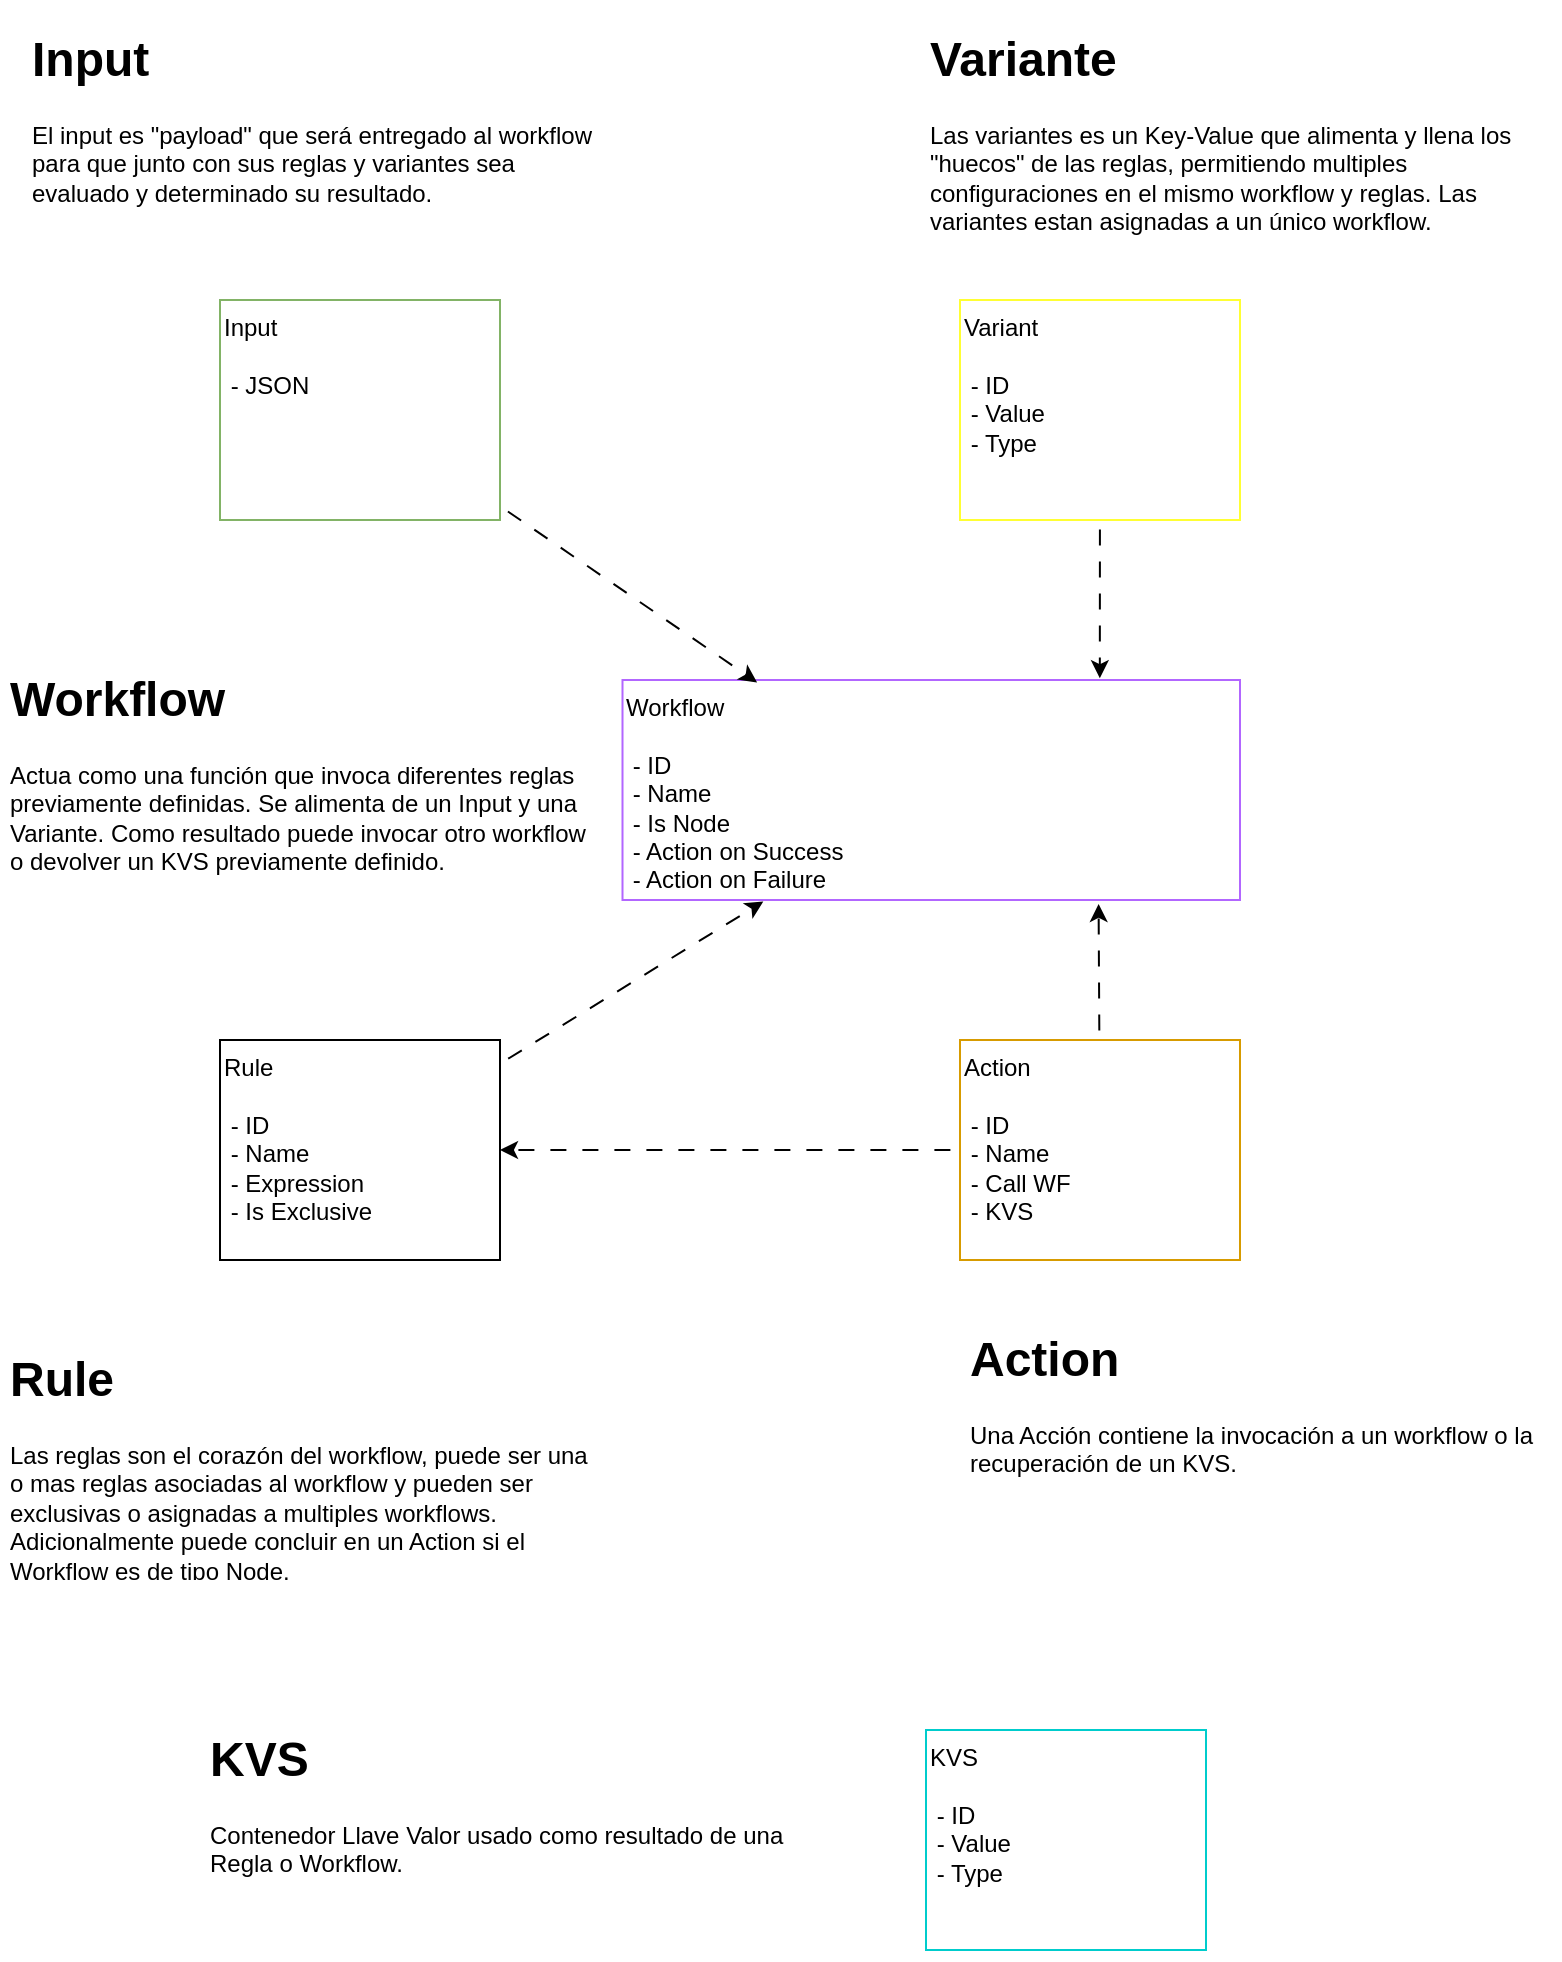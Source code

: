 <mxfile pages="5">
    <diagram id="9VEYzBDpxBOZ_PeljrYX" name="Components">
        <mxGraphModel dx="1855" dy="792" grid="1" gridSize="10" guides="1" tooltips="1" connect="0" arrows="1" fold="1" page="1" pageScale="1" pageWidth="827" pageHeight="1169" math="0" shadow="0">
            <root>
                <mxCell id="0"/>
                <mxCell id="1" parent="0"/>
                <mxCell id="VFPVg32Pq-i5YB9JKAjU-1" value="Workflow&lt;br&gt;&lt;br&gt;&amp;nbsp;- ID&lt;br&gt;&amp;nbsp;- Name&lt;br&gt;&amp;nbsp;- Is Node&lt;br&gt;&amp;nbsp;- Action on Success&lt;br&gt;&amp;nbsp;- Action on Failure" style="rounded=0;whiteSpace=wrap;html=1;verticalAlign=top;align=left;fillColor=none;strokeColor=#B266FF;gradientDirection=south;gradientColor=#7ea6e0;" parent="1" vertex="1">
                    <mxGeometry x="-498.75" y="360" width="308.75" height="110" as="geometry"/>
                </mxCell>
                <mxCell id="DsYLp4FQUmsK_9TT2tkO-11" style="edgeStyle=none;html=1;entryX=0.228;entryY=1.007;entryDx=0;entryDy=0;entryPerimeter=0;orthogonalLoop=0;flowAnimation=1;" parent="1" source="DsYLp4FQUmsK_9TT2tkO-1" target="VFPVg32Pq-i5YB9JKAjU-1" edge="1">
                    <mxGeometry relative="1" as="geometry"/>
                </mxCell>
                <mxCell id="DsYLp4FQUmsK_9TT2tkO-1" value="Rule&lt;br&gt;&lt;br&gt;&amp;nbsp;- ID&lt;br&gt;&amp;nbsp;- Name&lt;br&gt;&amp;nbsp;- Expression&lt;br&gt;&amp;nbsp;- Is Exclusive" style="rounded=0;whiteSpace=wrap;html=1;verticalAlign=top;align=left;" parent="1" vertex="1">
                    <mxGeometry x="-700" y="540" width="140" height="110" as="geometry"/>
                </mxCell>
                <mxCell id="DsYLp4FQUmsK_9TT2tkO-12" style="edgeStyle=none;html=1;entryX=0.771;entryY=1.018;entryDx=0;entryDy=0;entryPerimeter=0;orthogonalLoop=0;flowAnimation=1;" parent="1" source="DsYLp4FQUmsK_9TT2tkO-3" target="VFPVg32Pq-i5YB9JKAjU-1" edge="1">
                    <mxGeometry relative="1" as="geometry"/>
                </mxCell>
                <mxCell id="zMfAr1GA1S4g1OZmCQeD-1" style="edgeStyle=none;html=1;flowAnimation=1;" edge="1" parent="1" source="DsYLp4FQUmsK_9TT2tkO-3" target="DsYLp4FQUmsK_9TT2tkO-1">
                    <mxGeometry relative="1" as="geometry"/>
                </mxCell>
                <mxCell id="DsYLp4FQUmsK_9TT2tkO-3" value="Action&lt;br&gt;&lt;br&gt;&amp;nbsp;- ID&lt;br&gt;&amp;nbsp;- Name&lt;br&gt;&amp;nbsp;- Call WF&lt;br&gt;&amp;nbsp;- KVS" style="rounded=0;whiteSpace=wrap;html=1;strokeColor=#d79b00;fillColor=none;gradientColor=#ffa500;align=left;verticalAlign=top;" parent="1" vertex="1">
                    <mxGeometry x="-330" y="540" width="140" height="110" as="geometry"/>
                </mxCell>
                <mxCell id="DsYLp4FQUmsK_9TT2tkO-8" style="edgeStyle=none;html=1;entryX=0.773;entryY=-0.008;entryDx=0;entryDy=0;entryPerimeter=0;orthogonalLoop=0;flowAnimation=1;" parent="1" source="DsYLp4FQUmsK_9TT2tkO-5" target="VFPVg32Pq-i5YB9JKAjU-1" edge="1">
                    <mxGeometry relative="1" as="geometry"/>
                </mxCell>
                <mxCell id="DsYLp4FQUmsK_9TT2tkO-5" value="Variant&lt;br&gt;&lt;br&gt;&amp;nbsp;- ID&lt;br&gt;&amp;nbsp;- Value&lt;br&gt;&amp;nbsp;- Type" style="rounded=0;whiteSpace=wrap;html=1;strokeColor=#FFFF33;fillColor=none;gradientColor=#ffd966;align=left;verticalAlign=top;" parent="1" vertex="1">
                    <mxGeometry x="-330" y="170" width="140" height="110" as="geometry"/>
                </mxCell>
                <mxCell id="DsYLp4FQUmsK_9TT2tkO-9" style="edgeStyle=none;html=1;entryX=0.218;entryY=0.011;entryDx=0;entryDy=0;entryPerimeter=0;orthogonalLoop=0;flowAnimation=1;" parent="1" source="DsYLp4FQUmsK_9TT2tkO-6" target="VFPVg32Pq-i5YB9JKAjU-1" edge="1">
                    <mxGeometry relative="1" as="geometry">
                        <mxPoint x="-450" y="170" as="targetPoint"/>
                    </mxGeometry>
                </mxCell>
                <mxCell id="DsYLp4FQUmsK_9TT2tkO-6" value="Input&lt;br&gt;&lt;br&gt;&amp;nbsp;- JSON" style="rounded=0;whiteSpace=wrap;html=1;strokeColor=#82b366;fillColor=none;gradientColor=#97d077;align=left;verticalAlign=top;" parent="1" vertex="1">
                    <mxGeometry x="-700" y="170" width="140" height="110" as="geometry"/>
                </mxCell>
                <mxCell id="FHxS_6Hwnnv2k0mSsTmW-6" value="&lt;h1&gt;Workflow&lt;/h1&gt;&lt;p&gt;Actua como una función que invoca diferentes reglas previamente definidas. Se alimenta de un Input y una Variante. Como resultado puede invocar otro workflow o devolver un KVS previamente definido.&lt;/p&gt;" style="text;html=1;strokeColor=none;fillColor=none;spacing=5;spacingTop=-20;whiteSpace=wrap;overflow=hidden;rounded=0;" parent="1" vertex="1">
                    <mxGeometry x="-810" y="350" width="300" height="120" as="geometry"/>
                </mxCell>
                <mxCell id="t0uz9ovttb8CdCCS3XLd-1" value="&lt;h1&gt;Input&lt;/h1&gt;&lt;p&gt;El input es &quot;payload&quot; que será entregado al workflow para que junto con sus reglas y variantes sea evaluado y determinado su resultado.&lt;/p&gt;" style="text;html=1;spacing=5;spacingTop=-20;whiteSpace=wrap;overflow=hidden;rounded=0;" parent="1" vertex="1">
                    <mxGeometry x="-798.75" y="30" width="300" height="120" as="geometry"/>
                </mxCell>
                <mxCell id="t0uz9ovttb8CdCCS3XLd-2" value="&lt;h1&gt;Variante&lt;/h1&gt;&lt;p&gt;Las variantes es un Key-Value que alimenta y llena los &quot;huecos&quot; de las reglas, permitiendo multiples configuraciones en el mismo workflow y reglas. Las variantes estan asignadas a un único workflow.&lt;/p&gt;" style="text;html=1;strokeColor=none;fillColor=none;spacing=5;spacingTop=-20;whiteSpace=wrap;overflow=hidden;rounded=0;" parent="1" vertex="1">
                    <mxGeometry x="-350" y="30" width="300" height="120" as="geometry"/>
                </mxCell>
                <mxCell id="t0uz9ovttb8CdCCS3XLd-3" value="&lt;h1&gt;Rule&lt;/h1&gt;&lt;p&gt;Las reglas son el corazón del workflow, puede ser una o mas reglas asociadas al workflow y pueden ser exclusivas o asignadas a multiples workflows. Adicionalmente puede concluir en un Action si el Workflow es de tipo Node.&lt;/p&gt;" style="text;html=1;strokeColor=none;fillColor=none;spacing=5;spacingTop=-20;whiteSpace=wrap;overflow=hidden;rounded=0;" parent="1" vertex="1">
                    <mxGeometry x="-810" y="690" width="300" height="120" as="geometry"/>
                </mxCell>
                <mxCell id="t0uz9ovttb8CdCCS3XLd-4" value="&lt;h1&gt;Action&lt;/h1&gt;&lt;p&gt;Una Acción contiene la invocación a un workflow o la recuperación de un KVS.&lt;/p&gt;" style="text;html=1;strokeColor=none;fillColor=none;spacing=5;spacingTop=-20;whiteSpace=wrap;overflow=hidden;rounded=0;" parent="1" vertex="1">
                    <mxGeometry x="-330" y="680" width="300" height="120" as="geometry"/>
                </mxCell>
                <mxCell id="zMfAr1GA1S4g1OZmCQeD-2" value="KVS&lt;br&gt;&lt;br&gt;&amp;nbsp;- ID&lt;br&gt;&amp;nbsp;- Value&lt;br&gt;&amp;nbsp;- Type" style="rounded=0;whiteSpace=wrap;html=1;strokeColor=#00CCCC;fillColor=none;gradientColor=#ffa500;align=left;verticalAlign=top;" vertex="1" parent="1">
                    <mxGeometry x="-347" y="885" width="140" height="110" as="geometry"/>
                </mxCell>
                <mxCell id="zMfAr1GA1S4g1OZmCQeD-3" value="&lt;h1&gt;KVS&lt;/h1&gt;&lt;p&gt;Contenedor Llave Valor usado como resultado de una Regla o Workflow.&lt;/p&gt;" style="text;html=1;strokeColor=none;fillColor=none;spacing=5;spacingTop=-20;whiteSpace=wrap;overflow=hidden;rounded=0;" vertex="1" parent="1">
                    <mxGeometry x="-710" y="880" width="300" height="120" as="geometry"/>
                </mxCell>
            </root>
        </mxGraphModel>
    </diagram>
    <diagram name="Rule Engine" id="3JP9m0LRaMPq1yrG3886">
        <mxGraphModel dx="1855" dy="792" grid="0" gridSize="10" guides="1" tooltips="1" connect="1" arrows="1" fold="1" page="1" pageScale="1" pageWidth="827" pageHeight="1169" math="0" shadow="0">
            <root>
                <mxCell id="0"/>
                <mxCell id="1" parent="0"/>
                <mxCell id="By3DxxsfI831pe36ECdA-28" value="&lt;div&gt;&amp;nbsp;-&amp;nbsp;&lt;span style=&quot;background-color: initial;&quot;&gt;data&lt;/span&gt;&lt;/div&gt;" style="shape=document;whiteSpace=wrap;html=1;boundedLbl=1;align=left;verticalAlign=middle;" parent="1" vertex="1">
                    <mxGeometry x="-480" y="79.75" width="100" height="62.5" as="geometry"/>
                </mxCell>
                <mxCell id="M9tQtsTmKHHuK37CitKh-11" value="" style="edgeStyle=none;curved=1;rounded=0;orthogonalLoop=1;jettySize=auto;html=1;fontSize=12;startSize=8;endSize=8;" parent="1" source="By3DxxsfI831pe36ECdA-136" target="M9tQtsTmKHHuK37CitKh-10" edge="1">
                    <mxGeometry relative="1" as="geometry"/>
                </mxCell>
                <mxCell id="By3DxxsfI831pe36ECdA-136" value="Rule&amp;nbsp;" style="rounded=0;whiteSpace=wrap;html=1;verticalAlign=top;align=right;" parent="1" vertex="1">
                    <mxGeometry x="-310" y="26" width="350" height="170" as="geometry"/>
                </mxCell>
                <mxCell id="By3DxxsfI831pe36ECdA-137" value="" style="edgeStyle=orthogonalEdgeStyle;rounded=0;orthogonalLoop=1;jettySize=auto;html=1;entryX=0;entryY=0.5;entryDx=0;entryDy=0;" parent="1" source="By3DxxsfI831pe36ECdA-28" target="By3DxxsfI831pe36ECdA-136" edge="1">
                    <mxGeometry relative="1" as="geometry">
                        <mxPoint x="-360" y="226" as="sourcePoint"/>
                        <mxPoint x="-160" y="226" as="targetPoint"/>
                    </mxGeometry>
                </mxCell>
                <mxCell id="By3DxxsfI831pe36ECdA-141" value="Expression&lt;div&gt;(params)&lt;/div&gt;" style="shape=step;perimeter=stepPerimeter;whiteSpace=wrap;html=1;fixedSize=1;" parent="1" vertex="1">
                    <mxGeometry x="-195.75" y="81" width="120" height="60" as="geometry"/>
                </mxCell>
                <mxCell id="M9tQtsTmKHHuK37CitKh-10" value="Pass" style="ellipse;whiteSpace=wrap;html=1;align=center;verticalAlign=middle;fillColor=#60a917;strokeColor=#2D7600;rounded=0;fontColor=#ffffff;" parent="1" vertex="1">
                    <mxGeometry x="110" y="71" width="80" height="80" as="geometry"/>
                </mxCell>
                <mxCell id="M9tQtsTmKHHuK37CitKh-25" value="&lt;div&gt;&amp;nbsp;-&amp;nbsp;&lt;span style=&quot;background-color: initial;&quot;&gt;data&lt;/span&gt;&lt;/div&gt;" style="shape=document;whiteSpace=wrap;html=1;boundedLbl=1;align=left;verticalAlign=middle;" parent="1" vertex="1">
                    <mxGeometry x="-480" y="329.75" width="100" height="59.5" as="geometry"/>
                </mxCell>
                <mxCell id="M9tQtsTmKHHuK37CitKh-26" value="" style="edgeStyle=orthogonalEdgeStyle;rounded=0;orthogonalLoop=1;jettySize=auto;html=1;fontSize=12;startSize=8;endSize=8;" parent="1" source="M9tQtsTmKHHuK37CitKh-27" target="M9tQtsTmKHHuK37CitKh-32" edge="1">
                    <mxGeometry relative="1" as="geometry"/>
                </mxCell>
                <mxCell id="M9tQtsTmKHHuK37CitKh-27" value="Rule Set&amp;nbsp;" style="rounded=0;whiteSpace=wrap;html=1;verticalAlign=top;align=right;fillColor=#1ba1e2;strokeColor=#006EAF;gradientDirection=south;fontColor=#ffffff;" parent="1" vertex="1">
                    <mxGeometry x="-310" y="276" width="350" height="167" as="geometry"/>
                </mxCell>
                <mxCell id="M9tQtsTmKHHuK37CitKh-28" value="" style="edgeStyle=orthogonalEdgeStyle;rounded=0;orthogonalLoop=1;jettySize=auto;html=1;entryX=0;entryY=0.5;entryDx=0;entryDy=0;" parent="1" source="M9tQtsTmKHHuK37CitKh-25" target="M9tQtsTmKHHuK37CitKh-27" edge="1">
                    <mxGeometry relative="1" as="geometry">
                        <mxPoint x="-360" y="476" as="sourcePoint"/>
                        <mxPoint x="-160" y="476" as="targetPoint"/>
                    </mxGeometry>
                </mxCell>
                <mxCell id="M9tQtsTmKHHuK37CitKh-32" value="Pass" style="ellipse;whiteSpace=wrap;html=1;align=center;verticalAlign=middle;fillColor=#60a917;strokeColor=#2D7600;rounded=0;fontColor=#ffffff;" parent="1" vertex="1">
                    <mxGeometry x="110" y="321" width="80" height="77" as="geometry"/>
                </mxCell>
                <mxCell id="r2ozkCkg_8vqaW5DgaEu-8" style="edgeStyle=none;curved=1;rounded=0;orthogonalLoop=1;jettySize=auto;html=1;fontSize=12;startSize=8;endSize=8;flowAnimation=1;" parent="1" source="M9tQtsTmKHHuK37CitKh-35" target="r2ozkCkg_8vqaW5DgaEu-7" edge="1">
                    <mxGeometry relative="1" as="geometry"/>
                </mxCell>
                <mxCell id="M9tQtsTmKHHuK37CitKh-35" value="Rule" style="rounded=0;whiteSpace=wrap;html=1;verticalAlign=middle;align=center;" parent="1" vertex="1">
                    <mxGeometry x="-289.25" y="341" width="40" height="37" as="geometry"/>
                </mxCell>
                <mxCell id="r2ozkCkg_8vqaW5DgaEu-13" style="edgeStyle=none;curved=1;rounded=0;orthogonalLoop=1;jettySize=auto;html=1;fontSize=12;startSize=8;endSize=8;flowAnimation=1;" parent="1" source="r2ozkCkg_8vqaW5DgaEu-7" target="r2ozkCkg_8vqaW5DgaEu-9" edge="1">
                    <mxGeometry relative="1" as="geometry"/>
                </mxCell>
                <mxCell id="r2ozkCkg_8vqaW5DgaEu-7" value="Op." style="rhombus;whiteSpace=wrap;html=1;fillColor=#fa6800;strokeColor=#C73500;fontColor=#000000;" parent="1" vertex="1">
                    <mxGeometry x="-220.75" y="341" width="40" height="37" as="geometry"/>
                </mxCell>
                <mxCell id="r2ozkCkg_8vqaW5DgaEu-14" style="edgeStyle=none;curved=1;rounded=0;orthogonalLoop=1;jettySize=auto;html=1;fontSize=12;startSize=8;endSize=8;flowAnimation=1;" parent="1" source="r2ozkCkg_8vqaW5DgaEu-9" target="r2ozkCkg_8vqaW5DgaEu-10" edge="1">
                    <mxGeometry relative="1" as="geometry"/>
                </mxCell>
                <mxCell id="r2ozkCkg_8vqaW5DgaEu-9" value="Rule" style="rounded=0;whiteSpace=wrap;html=1;verticalAlign=middle;align=center;" parent="1" vertex="1">
                    <mxGeometry x="-155.75" y="341" width="40" height="37" as="geometry"/>
                </mxCell>
                <mxCell id="r2ozkCkg_8vqaW5DgaEu-15" style="edgeStyle=none;curved=1;rounded=0;orthogonalLoop=1;jettySize=auto;html=1;fontSize=12;startSize=8;endSize=8;flowAnimation=1;" parent="1" source="r2ozkCkg_8vqaW5DgaEu-10" target="r2ozkCkg_8vqaW5DgaEu-11" edge="1">
                    <mxGeometry relative="1" as="geometry"/>
                </mxCell>
                <mxCell id="r2ozkCkg_8vqaW5DgaEu-10" value="Op." style="rhombus;whiteSpace=wrap;html=1;fillColor=#fa6800;strokeColor=#C73500;fontColor=#000000;" parent="1" vertex="1">
                    <mxGeometry x="-90.75" y="341" width="40" height="37" as="geometry"/>
                </mxCell>
                <mxCell id="r2ozkCkg_8vqaW5DgaEu-11" value="Rule" style="rounded=0;whiteSpace=wrap;html=1;verticalAlign=middle;align=center;" parent="1" vertex="1">
                    <mxGeometry x="-20.75" y="341" width="40" height="37" as="geometry"/>
                </mxCell>
                <mxCell id="DYbGzg4-R7ETrXbsKkdK-1" value="Oper, Func" style="rounded=1;whiteSpace=wrap;html=1;verticalAlign=middle;fontSize=14;fillColor=#a20025;strokeColor=#6F0000;fontColor=#ffffff;" parent="1" vertex="1">
                    <mxGeometry x="-50" y="166" width="80" height="25" as="geometry"/>
                </mxCell>
                <mxCell id="oArqNYjJ5fElbBumY9Js-1" value="&lt;h1 style=&quot;margin-top: 0px;&quot;&gt;Rule - R&lt;/h1&gt;&lt;p&gt;Desarrollo de &lt;b&gt;Expresiones&amp;nbsp;&lt;/b&gt;planas.&lt;/p&gt;&lt;p&gt;Se puede conectar una &lt;b&gt;Variante&lt;/b&gt;.&lt;/p&gt;&lt;p&gt;Hace uso de &lt;b&gt;Operaciones &lt;/b&gt;y &lt;b&gt;Funciones&lt;/b&gt;.&lt;/p&gt;&lt;p&gt;&lt;span style=&quot;text-align: center;&quot;&gt;&lt;br&gt;&lt;/span&gt;&lt;/p&gt;&lt;p&gt;&lt;span style=&quot;text-align: center;&quot;&gt;Ej: pi = 3.14 AND b = &quot;eder&quot;&lt;/span&gt;&lt;br&gt;&lt;/p&gt;" style="text;html=1;whiteSpace=wrap;overflow=hidden;rounded=0;" parent="1" vertex="1">
                    <mxGeometry x="240" y="26" width="410" height="190" as="geometry"/>
                </mxCell>
                <mxCell id="oArqNYjJ5fElbBumY9Js-2" value="&lt;h1 style=&quot;margin-top: 0px;&quot;&gt;Rule Set - S&lt;/h1&gt;&lt;p&gt;Unión de &lt;b&gt;Reglas &lt;/b&gt;a través de &lt;b&gt;Operadores&lt;/b&gt;.&lt;/p&gt;&lt;p&gt;Se puede conectar una &lt;b&gt;Variante&lt;/b&gt;.&lt;/p&gt;&lt;p&gt;&lt;br&gt;&lt;/p&gt;&lt;p&gt;Ej:&amp;nbsp;&lt;span style=&quot;text-align: center; background-color: initial;&quot;&gt;(pi = 3.14 AND b = &quot;eder&quot;) AND (month = 8) OR (day = 28)&lt;/span&gt;&lt;/p&gt;" style="text;html=1;whiteSpace=wrap;overflow=hidden;rounded=0;" parent="1" vertex="1">
                    <mxGeometry x="240" y="276" width="357" height="166" as="geometry"/>
                </mxCell>
                <mxCell id="BHYhRPeO_guZsNVj1rAV-1" value="Params" style="rounded=1;whiteSpace=wrap;html=1;verticalAlign=middle;fontSize=14;fillColor=#0050ef;strokeColor=#001DBC;fontColor=#ffffff;" parent="1" vertex="1">
                    <mxGeometry x="-470" y="66" width="80" height="25" as="geometry"/>
                </mxCell>
                <mxCell id="BHYhRPeO_guZsNVj1rAV-2" value="Params" style="rounded=1;whiteSpace=wrap;html=1;verticalAlign=middle;fontSize=14;fillColor=#0050ef;strokeColor=#001DBC;fontColor=#ffffff;" parent="1" vertex="1">
                    <mxGeometry x="-470" y="316" width="80" height="22" as="geometry"/>
                </mxCell>
                <mxCell id="m6O5BAEgRqe1qE9HuOdW-1" value="&lt;div&gt;&amp;nbsp;-&amp;nbsp;&lt;span style=&quot;background-color: initial;&quot;&gt;data&lt;/span&gt;&lt;/div&gt;" style="shape=document;whiteSpace=wrap;html=1;boundedLbl=1;align=left;verticalAlign=middle;" parent="1" vertex="1">
                    <mxGeometry x="-480" y="583.75" width="100" height="62.5" as="geometry"/>
                </mxCell>
                <mxCell id="m6O5BAEgRqe1qE9HuOdW-2" style="edgeStyle=orthogonalEdgeStyle;rounded=0;orthogonalLoop=1;jettySize=auto;html=1;" parent="1" source="m6O5BAEgRqe1qE9HuOdW-3" target="m6O5BAEgRqe1qE9HuOdW-17" edge="1">
                    <mxGeometry relative="1" as="geometry"/>
                </mxCell>
                <mxCell id="m6O5BAEgRqe1qE9HuOdW-3" value="Node&amp;nbsp;" style="rounded=0;whiteSpace=wrap;html=1;verticalAlign=top;align=right;fillColor=#008a00;strokeColor=#005700;gradientDirection=south;fontColor=#ffffff;" parent="1" vertex="1">
                    <mxGeometry x="-310" y="530" width="350" height="170" as="geometry"/>
                </mxCell>
                <mxCell id="m6O5BAEgRqe1qE9HuOdW-4" value="" style="edgeStyle=orthogonalEdgeStyle;rounded=0;orthogonalLoop=1;jettySize=auto;html=1;entryX=0;entryY=0.5;entryDx=0;entryDy=0;" parent="1" source="m6O5BAEgRqe1qE9HuOdW-1" target="m6O5BAEgRqe1qE9HuOdW-3" edge="1">
                    <mxGeometry relative="1" as="geometry">
                        <mxPoint x="-360" y="730" as="sourcePoint"/>
                        <mxPoint x="-160" y="730" as="targetPoint"/>
                    </mxGeometry>
                </mxCell>
                <mxCell id="m6O5BAEgRqe1qE9HuOdW-5" style="edgeStyle=none;curved=1;rounded=0;orthogonalLoop=1;jettySize=auto;html=1;fontSize=12;startSize=8;endSize=8;flowAnimation=1;" parent="1" source="m6O5BAEgRqe1qE9HuOdW-6" target="m6O5BAEgRqe1qE9HuOdW-9" edge="1">
                    <mxGeometry relative="1" as="geometry"/>
                </mxCell>
                <mxCell id="m6O5BAEgRqe1qE9HuOdW-6" value="Rule" style="rounded=0;whiteSpace=wrap;html=1;verticalAlign=middle;align=center;" parent="1" vertex="1">
                    <mxGeometry x="-289.25" y="595" width="40" height="40" as="geometry"/>
                </mxCell>
                <mxCell id="m6O5BAEgRqe1qE9HuOdW-7" value="Variants" style="rounded=1;whiteSpace=wrap;html=1;verticalAlign=middle;fontSize=14;fillColor=#0050ef;strokeColor=#001DBC;fontColor=#ffffff;" parent="1" vertex="1">
                    <mxGeometry x="-136.75" y="670.5" width="80" height="25" as="geometry"/>
                </mxCell>
                <mxCell id="m6O5BAEgRqe1qE9HuOdW-8" style="edgeStyle=none;curved=1;rounded=0;orthogonalLoop=1;jettySize=auto;html=1;fontSize=12;startSize=8;endSize=8;flowAnimation=1;" parent="1" source="m6O5BAEgRqe1qE9HuOdW-9" target="m6O5BAEgRqe1qE9HuOdW-11" edge="1">
                    <mxGeometry relative="1" as="geometry"/>
                </mxCell>
                <mxCell id="m6O5BAEgRqe1qE9HuOdW-9" value="Op." style="rhombus;whiteSpace=wrap;html=1;fillColor=#fa6800;strokeColor=#C73500;fontColor=#000000;" parent="1" vertex="1">
                    <mxGeometry x="-220.75" y="595" width="40" height="40" as="geometry"/>
                </mxCell>
                <mxCell id="m6O5BAEgRqe1qE9HuOdW-10" style="edgeStyle=none;curved=1;rounded=0;orthogonalLoop=1;jettySize=auto;html=1;fontSize=12;startSize=8;endSize=8;flowAnimation=1;" parent="1" source="m6O5BAEgRqe1qE9HuOdW-11" target="m6O5BAEgRqe1qE9HuOdW-13" edge="1">
                    <mxGeometry relative="1" as="geometry"/>
                </mxCell>
                <mxCell id="m6O5BAEgRqe1qE9HuOdW-11" value="RuleSet" style="rounded=0;whiteSpace=wrap;html=1;verticalAlign=middle;align=center;fillColor=#1ba1e2;strokeColor=#006EAF;fontColor=#ffffff;" parent="1" vertex="1">
                    <mxGeometry x="-155.75" y="595" width="50" height="40" as="geometry"/>
                </mxCell>
                <mxCell id="m6O5BAEgRqe1qE9HuOdW-12" style="edgeStyle=none;curved=1;rounded=0;orthogonalLoop=1;jettySize=auto;html=1;fontSize=12;startSize=8;endSize=8;flowAnimation=1;" parent="1" source="m6O5BAEgRqe1qE9HuOdW-13" target="m6O5BAEgRqe1qE9HuOdW-14" edge="1">
                    <mxGeometry relative="1" as="geometry"/>
                </mxCell>
                <mxCell id="m6O5BAEgRqe1qE9HuOdW-13" value="Op." style="rhombus;whiteSpace=wrap;html=1;fillColor=#fa6800;strokeColor=#C73500;fontColor=#000000;" parent="1" vertex="1">
                    <mxGeometry x="-80.75" y="595" width="40" height="40" as="geometry"/>
                </mxCell>
                <mxCell id="m6O5BAEgRqe1qE9HuOdW-14" value="Rule" style="rounded=0;whiteSpace=wrap;html=1;verticalAlign=middle;align=center;" parent="1" vertex="1">
                    <mxGeometry x="-20.75" y="595" width="40" height="40" as="geometry"/>
                </mxCell>
                <mxCell id="m6O5BAEgRqe1qE9HuOdW-15" style="edgeStyle=orthogonalEdgeStyle;rounded=0;orthogonalLoop=1;jettySize=auto;html=1;fontSize=12;startSize=8;endSize=8;" parent="1" source="m6O5BAEgRqe1qE9HuOdW-3" target="m6O5BAEgRqe1qE9HuOdW-16" edge="1">
                    <mxGeometry relative="1" as="geometry">
                        <mxPoint x="70" y="570" as="targetPoint"/>
                    </mxGeometry>
                </mxCell>
                <mxCell id="m6O5BAEgRqe1qE9HuOdW-16" value="Pass" style="ellipse;whiteSpace=wrap;html=1;align=center;verticalAlign=middle;fillColor=#60a917;strokeColor=#2D7600;rounded=0;fontColor=#ffffff;" parent="1" vertex="1">
                    <mxGeometry x="110" y="575" width="80" height="80" as="geometry"/>
                </mxCell>
                <mxCell id="m6O5BAEgRqe1qE9HuOdW-17" value="&lt;div&gt;&amp;nbsp;KVS&lt;/div&gt;" style="shape=document;whiteSpace=wrap;html=1;boundedLbl=1;align=center;verticalAlign=middle;" parent="1" vertex="1">
                    <mxGeometry x="115.63" y="660" width="68.75" height="46" as="geometry"/>
                </mxCell>
                <mxCell id="m6O5BAEgRqe1qE9HuOdW-18" value="&lt;h1 style=&quot;margin-top: 0px;&quot;&gt;Node - N&lt;/h1&gt;&lt;p&gt;Unión de &lt;b&gt;Reglas &lt;/b&gt;y&lt;b&gt; Conjuntos&amp;nbsp;&lt;/b&gt;a través de &lt;b&gt;Operadores&lt;/b&gt;.&lt;/p&gt;&lt;p&gt;Se puede asignar una &lt;b&gt;Variante&lt;/b&gt; a cada &lt;b&gt;Regla&lt;/b&gt; o &lt;b&gt;Conjunto&lt;/b&gt;.&lt;/p&gt;&lt;p&gt;Se puede conectar una &lt;b&gt;Variante,&lt;/b&gt;mismo que replicará a cada &lt;b&gt;Regla&lt;/b&gt; y &lt;b&gt;Conjunto.&lt;/b&gt;&lt;/p&gt;&lt;p&gt;Se puede retornar y&amp;nbsp;&lt;span style=&quot;background-color: initial;&quot;&gt;uno o varios&amp;nbsp;&lt;/span&gt;&lt;b style=&quot;background-color: initial;&quot;&gt;KVS&lt;/b&gt;&lt;span style=&quot;background-color: initial;&quot;&gt;&amp;nbsp;pero serán en uno únificados.&lt;/span&gt;&lt;/p&gt;&lt;p&gt;&lt;span style=&quot;background-color: initial;&quot;&gt;Si &lt;b&gt;KVS&lt;/b&gt; tiene varios elementos del mismo nombre y tipo se combinan en listas.&lt;/span&gt;&lt;/p&gt;&lt;p&gt;&lt;span style=&quot;background-color: initial;&quot;&gt;Ej: &lt;span style=&quot;white-space: pre;&quot;&gt;&#9;&lt;/span&gt;color = &quot;pink&quot;&amp;nbsp;&lt;/span&gt;&lt;/p&gt;&lt;p&gt;&lt;span style=&quot;background-color: initial;&quot;&gt;&lt;span style=&quot;white-space: pre;&quot;&gt;&#9;&lt;/span&gt;AND&amp;nbsp;&amp;nbsp;&lt;/span&gt;&lt;span style=&quot;background-color: initial;&quot;&gt;(&amp;nbsp;&lt;/span&gt;&lt;/p&gt;&lt;p&gt;&lt;span style=&quot;background-color: initial; text-align: center;&quot;&gt;&lt;span style=&quot;white-space: pre;&quot;&gt;&#9;&lt;/span&gt;&lt;span style=&quot;white-space: pre;&quot;&gt;&#9;&lt;/span&gt;(pi = 3.14 AND b = &quot;eder&quot;) AND (month = 8) OR (day = 28)&amp;nbsp;&lt;/span&gt;&lt;/p&gt;&lt;p&gt;&lt;span style=&quot;background-color: initial; text-align: center;&quot;&gt;&lt;span style=&quot;white-space: pre;&quot;&gt;&#9;&lt;/span&gt;)&amp;nbsp;&lt;/span&gt;&lt;/p&gt;&lt;p&gt;&lt;span style=&quot;background-color: initial; text-align: center;&quot;&gt;&lt;span style=&quot;white-space: pre;&quot;&gt;&#9;&lt;/span&gt;AND&amp;nbsp;&lt;/span&gt;&lt;span style=&quot;background-color: initial; text-align: center;&quot;&gt;font = &quot;Arial&quot;&lt;/span&gt;&lt;/p&gt;" style="text;html=1;whiteSpace=wrap;overflow=hidden;rounded=0;" parent="1" vertex="1">
                    <mxGeometry x="244" y="484" width="580" height="314" as="geometry"/>
                </mxCell>
                <mxCell id="m6O5BAEgRqe1qE9HuOdW-19" value="KVS" style="rounded=1;whiteSpace=wrap;html=1;verticalAlign=middle;fontSize=14;fillColor=#76608a;strokeColor=#432D57;align=center;fontColor=#ffffff;" parent="1" vertex="1">
                    <mxGeometry x="-50" y="670.5" width="80" height="25" as="geometry"/>
                </mxCell>
                <mxCell id="m6O5BAEgRqe1qE9HuOdW-20" value="Params" style="rounded=1;whiteSpace=wrap;html=1;verticalAlign=middle;fontSize=14;fillColor=#0050ef;strokeColor=#001DBC;fontColor=#ffffff;" parent="1" vertex="1">
                    <mxGeometry x="-470" y="572" width="80" height="25" as="geometry"/>
                </mxCell>
                <mxCell id="m6O5BAEgRqe1qE9HuOdW-21" value="" style="rounded=1;whiteSpace=wrap;html=1;verticalAlign=middle;fontSize=14;fillColor=#b0e3e6;strokeColor=#0e8088;" parent="1" vertex="1">
                    <mxGeometry x="-300" y="597" width="19.25" height="8.25" as="geometry"/>
                </mxCell>
                <mxCell id="m6O5BAEgRqe1qE9HuOdW-22" value="" style="rounded=1;whiteSpace=wrap;html=1;verticalAlign=middle;fontSize=14;fillColor=#b0e3e6;strokeColor=#0e8088;" parent="1" vertex="1">
                    <mxGeometry x="-165" y="597" width="19.25" height="8.25" as="geometry"/>
                </mxCell>
                <mxCell id="m6O5BAEgRqe1qE9HuOdW-23" value="" style="rounded=1;whiteSpace=wrap;html=1;verticalAlign=middle;fontSize=14;fillColor=#b0e3e6;strokeColor=#0e8088;" parent="1" vertex="1">
                    <mxGeometry x="-30" y="597" width="19.25" height="8.25" as="geometry"/>
                </mxCell>
            </root>
        </mxGraphModel>
    </diagram>
    <diagram id="khLojznVop2dVwpQJaMK" name="Workflow">
        <mxGraphModel dx="1428" dy="792" grid="0" gridSize="10" guides="1" tooltips="1" connect="1" arrows="1" fold="1" page="0" pageScale="1" pageWidth="827" pageHeight="1169" math="0" shadow="0">
            <root>
                <mxCell id="0"/>
                <mxCell id="1" parent="0"/>
                <mxCell id="9bKIeKBQ6OgW-7XoAcKA-21" value="&lt;div&gt;&amp;nbsp;-&amp;nbsp;&lt;span style=&quot;background-color: initial;&quot;&gt;data&lt;/span&gt;&lt;/div&gt;" style="shape=document;whiteSpace=wrap;html=1;boundedLbl=1;align=left;verticalAlign=middle;" parent="1" vertex="1">
                    <mxGeometry x="-350" y="423.75" width="100" height="62.5" as="geometry"/>
                </mxCell>
                <mxCell id="r0xyIxBqIQKKbjHZd35V-1" style="edgeStyle=orthogonalEdgeStyle;rounded=0;orthogonalLoop=1;jettySize=auto;html=1;" parent="1" source="9bKIeKBQ6OgW-7XoAcKA-22" target="9bKIeKBQ6OgW-7XoAcKA-39" edge="1">
                    <mxGeometry relative="1" as="geometry"/>
                </mxCell>
                <mxCell id="9bKIeKBQ6OgW-7XoAcKA-22" value="WorkItem" style="rounded=0;whiteSpace=wrap;html=1;verticalAlign=top;align=right;fillColor=#f0a30a;strokeColor=#BD7000;gradientDirection=south;fontColor=#000000;" parent="1" vertex="1">
                    <mxGeometry x="-210.63" y="370" width="333.63" height="170" as="geometry"/>
                </mxCell>
                <mxCell id="9bKIeKBQ6OgW-7XoAcKA-23" value="" style="edgeStyle=orthogonalEdgeStyle;rounded=0;orthogonalLoop=1;jettySize=auto;html=1;entryX=0;entryY=0.5;entryDx=0;entryDy=0;" parent="1" source="9bKIeKBQ6OgW-7XoAcKA-21" target="9bKIeKBQ6OgW-7XoAcKA-22" edge="1">
                    <mxGeometry relative="1" as="geometry">
                        <mxPoint x="-265" y="570" as="sourcePoint"/>
                        <mxPoint x="-65" y="570" as="targetPoint"/>
                    </mxGeometry>
                </mxCell>
                <mxCell id="9bKIeKBQ6OgW-7XoAcKA-24" style="edgeStyle=none;curved=1;rounded=0;orthogonalLoop=1;jettySize=auto;html=1;fontSize=12;startSize=8;endSize=8;flowAnimation=1;" parent="1" source="9bKIeKBQ6OgW-7XoAcKA-25" target="4nh3dl-omVB57LUiv7L3-1" edge="1">
                    <mxGeometry relative="1" as="geometry">
                        <mxPoint x="-135" y="455" as="targetPoint"/>
                    </mxGeometry>
                </mxCell>
                <mxCell id="9bKIeKBQ6OgW-7XoAcKA-25" value="Nodo" style="rounded=0;whiteSpace=wrap;html=1;verticalAlign=middle;align=center;fillColor=#008a00;strokeColor=#005700;fontColor=#ffffff;" parent="1" vertex="1">
                    <mxGeometry x="-186.63" y="435" width="40" height="40" as="geometry"/>
                </mxCell>
                <mxCell id="9bKIeKBQ6OgW-7XoAcKA-27" value="Variants" style="rounded=1;whiteSpace=wrap;html=1;verticalAlign=middle;fontSize=14;fillColor=#0050ef;strokeColor=#001DBC;fontColor=#ffffff;" parent="1" vertex="1">
                    <mxGeometry x="-56.25" y="510" width="80" height="25" as="geometry"/>
                </mxCell>
                <mxCell id="9bKIeKBQ6OgW-7XoAcKA-30" style="edgeStyle=none;curved=1;rounded=0;orthogonalLoop=1;jettySize=auto;html=1;fontSize=12;startSize=8;endSize=8;flowAnimation=1;exitX=1;exitY=0.5;exitDx=0;exitDy=0;" parent="1" source="4nh3dl-omVB57LUiv7L3-1" target="4nh3dl-omVB57LUiv7L3-2" edge="1">
                    <mxGeometry relative="1" as="geometry">
                        <mxPoint x="-25" y="455.117" as="sourcePoint"/>
                        <mxPoint x="5" y="455" as="targetPoint"/>
                    </mxGeometry>
                </mxCell>
                <mxCell id="9bKIeKBQ6OgW-7XoAcKA-36" value="KVS" style="rounded=1;whiteSpace=wrap;html=1;verticalAlign=middle;fontSize=14;fillColor=#76608a;strokeColor=#432D57;align=center;fontColor=#ffffff;" parent="1" vertex="1">
                    <mxGeometry x="29.75" y="510" width="80" height="25" as="geometry"/>
                </mxCell>
                <mxCell id="9bKIeKBQ6OgW-7XoAcKA-40" style="edgeStyle=orthogonalEdgeStyle;rounded=0;orthogonalLoop=1;jettySize=auto;html=1;entryX=0;entryY=0.5;entryDx=0;entryDy=0;fontSize=12;startSize=8;endSize=8;" parent="1" source="9bKIeKBQ6OgW-7XoAcKA-22" target="9bKIeKBQ6OgW-7XoAcKA-38" edge="1">
                    <mxGeometry relative="1" as="geometry"/>
                </mxCell>
                <mxCell id="avmpQJm7y4d3gRRSjORY-3" value="KVS Collector" style="rounded=1;whiteSpace=wrap;html=1;verticalAlign=middle;fillColor=#1ba1e2;strokeColor=#006EAF;fontColor=#ffffff;" parent="1" vertex="1">
                    <mxGeometry x="-90.12" y="380" width="104.75" height="20" as="geometry"/>
                </mxCell>
                <mxCell id="avmpQJm7y4d3gRRSjORY-4" value="Variant Collector" style="rounded=1;whiteSpace=wrap;html=1;verticalAlign=middle;fillColor=#d80073;strokeColor=#A50040;fontColor=#ffffff;" parent="1" vertex="1">
                    <mxGeometry x="-201.62" y="380" width="104.75" height="20" as="geometry"/>
                </mxCell>
                <mxCell id="bdPCSgg_mvtbe-31w1jK-1" value="&lt;h1 style=&quot;margin-top: 0px;&quot;&gt;WorkItem - I&lt;/h1&gt;&lt;p&gt;Unión de &lt;b&gt;Nodos&lt;/b&gt;.&lt;/p&gt;&lt;p style=&quot;&quot;&gt;Asignación una&amp;nbsp;&lt;b style=&quot;&quot;&gt;Variante&lt;/b&gt;&amp;nbsp;por&amp;nbsp;&lt;b style=&quot;&quot;&gt;Nodo&lt;/b&gt;.&lt;/p&gt;&lt;p style=&quot;&quot;&gt;Se puede conectar una&amp;nbsp;&lt;b&gt;Variante&amp;nbsp;&lt;/b&gt;que replicará a cada&amp;nbsp;&lt;b&gt;Regla&lt;/b&gt;&amp;nbsp;y&amp;nbsp;&lt;b&gt;Conjunto.&lt;/b&gt;&lt;/p&gt;&lt;p style=&quot;&quot;&gt;Se puede retornar y&amp;nbsp;uno o varios&amp;nbsp;&lt;b style=&quot;&quot;&gt;KVS&lt;/b&gt;&amp;nbsp;pero serán en uno únificados.&lt;/p&gt;&lt;p style=&quot;&quot;&gt;Si&amp;nbsp;&lt;b&gt;KVS&lt;/b&gt;&amp;nbsp;tiene varios elementos del mismo nombre y tipo se combinan en listas.&lt;/p&gt;&lt;div&gt;&lt;span style=&quot;background-color: initial;&quot;&gt;&lt;br&gt;&lt;/span&gt;&lt;/div&gt;" style="text;html=1;whiteSpace=wrap;overflow=hidden;rounded=0;" parent="1" vertex="1">
                    <mxGeometry x="300" y="370" width="470" height="260" as="geometry"/>
                </mxCell>
                <mxCell id="IkAcvze7z3mKhd-eMJHl-1" value="&lt;div&gt;&amp;nbsp;-&amp;nbsp;&lt;span style=&quot;background-color: initial;&quot;&gt;data&lt;/span&gt;&lt;/div&gt;" style="shape=document;whiteSpace=wrap;html=1;boundedLbl=1;align=left;verticalAlign=middle;" parent="1" vertex="1">
                    <mxGeometry x="-350" y="729.75" width="100" height="62.5" as="geometry"/>
                </mxCell>
                <mxCell id="r0xyIxBqIQKKbjHZd35V-2" style="edgeStyle=orthogonalEdgeStyle;rounded=0;orthogonalLoop=1;jettySize=auto;html=1;" parent="1" source="IkAcvze7z3mKhd-eMJHl-2" target="IkAcvze7z3mKhd-eMJHl-19" edge="1">
                    <mxGeometry relative="1" as="geometry"/>
                </mxCell>
                <mxCell id="IkAcvze7z3mKhd-eMJHl-2" value="Workflow" style="rounded=0;whiteSpace=wrap;html=1;verticalAlign=top;align=right;fillColor=#6a00ff;strokeColor=#3700CC;gradientDirection=south;fontColor=#ffffff;" parent="1" vertex="1">
                    <mxGeometry x="-205" y="656" width="330" height="210" as="geometry"/>
                </mxCell>
                <mxCell id="IkAcvze7z3mKhd-eMJHl-3" value="" style="edgeStyle=orthogonalEdgeStyle;rounded=0;orthogonalLoop=1;jettySize=auto;html=1;entryX=0;entryY=0.5;entryDx=0;entryDy=0;" parent="1" source="IkAcvze7z3mKhd-eMJHl-1" target="IkAcvze7z3mKhd-eMJHl-2" edge="1">
                    <mxGeometry relative="1" as="geometry">
                        <mxPoint x="-255" y="886" as="sourcePoint"/>
                        <mxPoint x="-55" y="886" as="targetPoint"/>
                    </mxGeometry>
                </mxCell>
                <mxCell id="IkAcvze7z3mKhd-eMJHl-5" value="Work&lt;div&gt;Item&lt;/div&gt;" style="rounded=0;whiteSpace=wrap;html=1;verticalAlign=middle;align=center;fillColor=#f0a30a;strokeColor=#BD7000;fontColor=#000000;" parent="1" vertex="1">
                    <mxGeometry x="-162.13" y="755.5" width="40" height="40" as="geometry"/>
                </mxCell>
                <mxCell id="IkAcvze7z3mKhd-eMJHl-20" style="edgeStyle=orthogonalEdgeStyle;rounded=0;orthogonalLoop=1;jettySize=auto;html=1;entryX=0;entryY=0.5;entryDx=0;entryDy=0;fontSize=12;startSize=8;endSize=8;" parent="1" source="IkAcvze7z3mKhd-eMJHl-2" target="IkAcvze7z3mKhd-eMJHl-18" edge="1">
                    <mxGeometry relative="1" as="geometry"/>
                </mxCell>
                <mxCell id="IkAcvze7z3mKhd-eMJHl-22" value="KVS Collector" style="rounded=1;whiteSpace=wrap;html=1;verticalAlign=middle;fillColor=#1ba1e2;strokeColor=#006EAF;fontColor=#ffffff;" parent="1" vertex="1">
                    <mxGeometry x="-194.5" y="664" width="104.75" height="18" as="geometry"/>
                </mxCell>
                <mxCell id="IkAcvze7z3mKhd-eMJHl-24" value="&lt;h1 style=&quot;margin-top: 0px;&quot;&gt;Workflow - W&lt;/h1&gt;&lt;p&gt;Relación de WorkItems.&lt;/p&gt;&lt;p&gt;Usa un &lt;b&gt;KVS Collector&amp;nbsp;&lt;/b&gt;y unifica los resultados.&lt;/p&gt;" style="text;html=1;whiteSpace=wrap;overflow=hidden;rounded=0;" parent="1" vertex="1">
                    <mxGeometry x="300" y="664" width="310" height="170" as="geometry"/>
                </mxCell>
                <mxCell id="OkevtPxwHLkvfMkWldIu-9" style="edgeStyle=orthogonalEdgeStyle;rounded=0;orthogonalLoop=1;jettySize=auto;html=1;flowAnimation=1;" parent="1" source="OkevtPxwHLkvfMkWldIu-1" target="OkevtPxwHLkvfMkWldIu-4" edge="1">
                    <mxGeometry relative="1" as="geometry">
                        <Array as="points">
                            <mxPoint x="-61.25" y="768"/>
                        </Array>
                    </mxGeometry>
                </mxCell>
                <mxCell id="OkevtPxwHLkvfMkWldIu-10" style="edgeStyle=orthogonalEdgeStyle;rounded=0;orthogonalLoop=1;jettySize=auto;html=1;flowAnimation=1;entryX=0;entryY=0.5;entryDx=0;entryDy=0;" parent="1" source="OkevtPxwHLkvfMkWldIu-1" target="OkevtPxwHLkvfMkWldIu-5" edge="1">
                    <mxGeometry relative="1" as="geometry">
                        <Array as="points">
                            <mxPoint x="-61" y="701"/>
                        </Array>
                    </mxGeometry>
                </mxCell>
                <mxCell id="OkevtPxwHLkvfMkWldIu-1" value="Work&lt;div&gt;Item&lt;/div&gt;" style="rounded=0;whiteSpace=wrap;html=1;verticalAlign=middle;align=center;fillColor=#f0a30a;strokeColor=#BD7000;fontColor=#000000;" parent="1" vertex="1">
                    <mxGeometry x="-93.37" y="715.5" width="40" height="40" as="geometry"/>
                </mxCell>
                <mxCell id="OkevtPxwHLkvfMkWldIu-11" style="edgeStyle=orthogonalEdgeStyle;rounded=0;orthogonalLoop=1;jettySize=auto;html=1;flowAnimation=1;" parent="1" source="OkevtPxwHLkvfMkWldIu-2" target="OkevtPxwHLkvfMkWldIu-3" edge="1">
                    <mxGeometry relative="1" as="geometry"/>
                </mxCell>
                <mxCell id="OkevtPxwHLkvfMkWldIu-2" value="Work&lt;div&gt;Item&lt;/div&gt;" style="rounded=0;whiteSpace=wrap;html=1;verticalAlign=middle;align=center;fillColor=#f0a30a;strokeColor=#BD7000;fontColor=#000000;" parent="1" vertex="1">
                    <mxGeometry x="-93.49" y="786" width="40" height="40" as="geometry"/>
                </mxCell>
                <mxCell id="OkevtPxwHLkvfMkWldIu-13" style="edgeStyle=orthogonalEdgeStyle;rounded=0;orthogonalLoop=1;jettySize=auto;html=1;flowAnimation=1;" parent="1" source="OkevtPxwHLkvfMkWldIu-3" target="OkevtPxwHLkvfMkWldIu-12" edge="1">
                    <mxGeometry relative="1" as="geometry"/>
                </mxCell>
                <mxCell id="OkevtPxwHLkvfMkWldIu-3" value="Work&lt;div&gt;Item&lt;/div&gt;" style="rounded=0;whiteSpace=wrap;html=1;verticalAlign=middle;align=center;fillColor=#f0a30a;strokeColor=#BD7000;fontColor=#000000;" parent="1" vertex="1">
                    <mxGeometry x="-25.49" y="786" width="40" height="40" as="geometry"/>
                </mxCell>
                <mxCell id="OkevtPxwHLkvfMkWldIu-16" style="edgeStyle=orthogonalEdgeStyle;rounded=0;orthogonalLoop=1;jettySize=auto;html=1;flowAnimation=1;" parent="1" source="OkevtPxwHLkvfMkWldIu-4" target="OkevtPxwHLkvfMkWldIu-14" edge="1">
                    <mxGeometry relative="1" as="geometry"/>
                </mxCell>
                <mxCell id="OkevtPxwHLkvfMkWldIu-4" value="Work&lt;div&gt;Item&lt;/div&gt;" style="rounded=0;whiteSpace=wrap;html=1;verticalAlign=middle;align=center;fillColor=#f0a30a;strokeColor=#BD7000;fontColor=#000000;" parent="1" vertex="1">
                    <mxGeometry x="-25.37" y="739.75" width="40" height="40" as="geometry"/>
                </mxCell>
                <mxCell id="OkevtPxwHLkvfMkWldIu-5" value="Work&lt;div&gt;Item&lt;/div&gt;" style="rounded=0;whiteSpace=wrap;html=1;verticalAlign=middle;align=center;fillColor=#f0a30a;strokeColor=#BD7000;fontColor=#000000;" parent="1" vertex="1">
                    <mxGeometry x="-25.37" y="681" width="40" height="40" as="geometry"/>
                </mxCell>
                <mxCell id="OkevtPxwHLkvfMkWldIu-6" style="edgeStyle=orthogonalEdgeStyle;rounded=0;orthogonalLoop=1;jettySize=auto;html=1;flowAnimation=1;" parent="1" source="IkAcvze7z3mKhd-eMJHl-5" target="OkevtPxwHLkvfMkWldIu-2" edge="1">
                    <mxGeometry relative="1" as="geometry">
                        <Array as="points">
                            <mxPoint x="-142" y="806"/>
                        </Array>
                    </mxGeometry>
                </mxCell>
                <mxCell id="OkevtPxwHLkvfMkWldIu-12" value="Work&lt;div&gt;Item&lt;/div&gt;" style="rounded=0;whiteSpace=wrap;html=1;verticalAlign=middle;align=center;fillColor=#f0a30a;strokeColor=#BD7000;fontColor=#000000;" parent="1" vertex="1">
                    <mxGeometry x="49.63" y="786" width="38.12" height="40" as="geometry"/>
                </mxCell>
                <mxCell id="OkevtPxwHLkvfMkWldIu-14" value="Work&lt;div&gt;Item&lt;/div&gt;" style="rounded=0;whiteSpace=wrap;html=1;verticalAlign=middle;align=center;fillColor=#f0a30a;strokeColor=#BD7000;fontColor=#000000;" parent="1" vertex="1">
                    <mxGeometry x="49.75" y="739.75" width="40" height="40" as="geometry"/>
                </mxCell>
                <mxCell id="wrbVHTTLxp289oRMAs4p-1" value="" style="ellipse;whiteSpace=wrap;html=1;align=center;verticalAlign=middle;fillColor=#008a00;strokeColor=#005700;rounded=0;fontColor=#ffffff;" parent="1" vertex="1">
                    <mxGeometry x="-115.13" y="444.5" width="20" height="21" as="geometry"/>
                </mxCell>
                <mxCell id="wrbVHTTLxp289oRMAs4p-3" value="" style="ellipse;whiteSpace=wrap;html=1;align=center;verticalAlign=middle;fillColor=#008a00;strokeColor=#005700;rounded=0;fontColor=#ffffff;" parent="1" vertex="1">
                    <mxGeometry x="1.87" y="444.5" width="20" height="21" as="geometry"/>
                </mxCell>
                <mxCell id="9bKIeKBQ6OgW-7XoAcKA-38" value="Pass" style="ellipse;whiteSpace=wrap;html=1;align=center;verticalAlign=middle;fillColor=#60a917;strokeColor=#2D7600;rounded=0;fontColor=#ffffff;" parent="1" vertex="1">
                    <mxGeometry x="181" y="415" width="80" height="80" as="geometry"/>
                </mxCell>
                <mxCell id="9bKIeKBQ6OgW-7XoAcKA-39" value="&lt;div&gt;&amp;nbsp;KVS&lt;/div&gt;" style="shape=document;whiteSpace=wrap;html=1;boundedLbl=1;align=center;verticalAlign=middle;" parent="1" vertex="1">
                    <mxGeometry x="186.62" y="499.5" width="68.75" height="46" as="geometry"/>
                </mxCell>
                <mxCell id="IkAcvze7z3mKhd-eMJHl-18" value="Pass" style="ellipse;whiteSpace=wrap;html=1;align=center;verticalAlign=middle;fillColor=#60a917;strokeColor=#2D7600;rounded=0;fontColor=#ffffff;" parent="1" vertex="1">
                    <mxGeometry x="186.62" y="721" width="80" height="80" as="geometry"/>
                </mxCell>
                <mxCell id="IkAcvze7z3mKhd-eMJHl-19" value="&lt;div&gt;&amp;nbsp;KVS&lt;/div&gt;" style="shape=document;whiteSpace=wrap;html=1;boundedLbl=1;align=center;verticalAlign=middle;" parent="1" vertex="1">
                    <mxGeometry x="192.25" y="812" width="68.75" height="46" as="geometry"/>
                </mxCell>
                <mxCell id="4nh3dl-omVB57LUiv7L3-1" value="Nodo" style="rounded=0;whiteSpace=wrap;html=1;verticalAlign=middle;align=center;fillColor=#008a00;strokeColor=#005700;fontColor=#ffffff;" parent="1" vertex="1">
                    <mxGeometry x="-66.5" y="435" width="40" height="40" as="geometry"/>
                </mxCell>
                <mxCell id="4nh3dl-omVB57LUiv7L3-2" value="Nodo" style="rounded=0;whiteSpace=wrap;html=1;verticalAlign=middle;align=center;fillColor=#008a00;strokeColor=#005700;fontColor=#ffffff;" parent="1" vertex="1">
                    <mxGeometry x="49.75" y="435" width="40" height="40" as="geometry"/>
                </mxCell>
                <mxCell id="4Hwg9NKk6S0DA5GlENXP-2" value="" style="edgeStyle=orthogonalEdgeStyle;rounded=0;orthogonalLoop=1;jettySize=auto;html=1;flowAnimation=1;" parent="1" source="IkAcvze7z3mKhd-eMJHl-5" target="OkevtPxwHLkvfMkWldIu-1" edge="1">
                    <mxGeometry relative="1" as="geometry">
                        <mxPoint x="-142" y="756" as="sourcePoint"/>
                        <mxPoint x="-136.63" y="735.5" as="targetPoint"/>
                        <Array as="points">
                            <mxPoint x="-142" y="736"/>
                        </Array>
                    </mxGeometry>
                </mxCell>
                <mxCell id="4Hwg9NKk6S0DA5GlENXP-6" value="" style="ellipse;whiteSpace=wrap;html=1;align=center;verticalAlign=middle;fillColor=#008a00;strokeColor=#005700;rounded=0;fontColor=#ffffff;" parent="1" vertex="1">
                    <mxGeometry x="-134.26" y="731" width="12.13" height="11" as="geometry"/>
                </mxCell>
                <mxCell id="4Hwg9NKk6S0DA5GlENXP-8" value="" style="ellipse;whiteSpace=wrap;html=1;align=center;verticalAlign=middle;fillColor=#a20025;strokeColor=#6F0000;rounded=0;fontColor=#ffffff;" parent="1" vertex="1">
                    <mxGeometry x="-51.38" y="696" width="12.13" height="11" as="geometry"/>
                </mxCell>
                <mxCell id="4Hwg9NKk6S0DA5GlENXP-10" value="" style="ellipse;whiteSpace=wrap;html=1;align=center;verticalAlign=middle;fillColor=#008a00;strokeColor=#005700;rounded=0;fontColor=#ffffff;" parent="1" vertex="1">
                    <mxGeometry x="-52.38" y="762.25" width="12.13" height="11" as="geometry"/>
                </mxCell>
                <mxCell id="4Hwg9NKk6S0DA5GlENXP-11" value="" style="ellipse;whiteSpace=wrap;html=1;align=center;verticalAlign=middle;fillColor=#008a00;strokeColor=#005700;rounded=0;fontColor=#ffffff;" parent="1" vertex="1">
                    <mxGeometry x="24.62" y="754.5" width="12.13" height="11" as="geometry"/>
                </mxCell>
                <mxCell id="4Hwg9NKk6S0DA5GlENXP-12" value="" style="ellipse;whiteSpace=wrap;html=1;align=center;verticalAlign=middle;fillColor=#a20025;strokeColor=#6F0000;rounded=0;fontColor=#ffffff;" parent="1" vertex="1">
                    <mxGeometry x="-134.26" y="801" width="12.13" height="11" as="geometry"/>
                </mxCell>
                <mxCell id="uesYoWw_sip5lDn_lDC9-2" value="" style="shape=document;whiteSpace=wrap;html=1;boundedLbl=1;align=center;verticalAlign=middle;fillColor=#dae8fc;strokeColor=#6c8ebf;" parent="1" vertex="1">
                    <mxGeometry x="-115.13" y="467" width="22.12" height="11" as="geometry"/>
                </mxCell>
                <mxCell id="uesYoWw_sip5lDn_lDC9-3" value="" style="shape=document;whiteSpace=wrap;html=1;boundedLbl=1;align=center;verticalAlign=middle;fillColor=#dae8fc;strokeColor=#6c8ebf;" parent="1" vertex="1">
                    <mxGeometry x="1.87" y="467" width="22.12" height="11" as="geometry"/>
                </mxCell>
                <mxCell id="WXhNbmmiGh_4qWMvwjT0-1" value="" style="rounded=1;whiteSpace=wrap;html=1;verticalAlign=middle;fontSize=14;fillColor=#1ba1e2;strokeColor=#006EAF;fontColor=#ffffff;" parent="1" vertex="1">
                    <mxGeometry x="-200" y="436.25" width="19.25" height="8.25" as="geometry"/>
                </mxCell>
                <mxCell id="WXhNbmmiGh_4qWMvwjT0-2" value="" style="rounded=1;whiteSpace=wrap;html=1;verticalAlign=middle;fontSize=14;fillColor=#1ba1e2;strokeColor=#006EAF;fontColor=#ffffff;" parent="1" vertex="1">
                    <mxGeometry x="-80.63" y="436.25" width="19.25" height="8.25" as="geometry"/>
                </mxCell>
                <mxCell id="WXhNbmmiGh_4qWMvwjT0-3" value="" style="rounded=1;whiteSpace=wrap;html=1;verticalAlign=middle;fontSize=14;fillColor=#1ba1e2;strokeColor=#006EAF;fontColor=#ffffff;" parent="1" vertex="1">
                    <mxGeometry x="34.75" y="436.25" width="19.25" height="8.25" as="geometry"/>
                </mxCell>
                <mxCell id="--B1cUFlfFQDY4CG7lC7-1" value="Variant" style="rounded=1;whiteSpace=wrap;html=1;verticalAlign=middle;fontSize=14;fillColor=#0050ef;strokeColor=#001DBC;fontColor=#ffffff;" parent="1" vertex="1">
                    <mxGeometry x="-340" y="411.25" width="80" height="25" as="geometry"/>
                </mxCell>
                <mxCell id="Lro1H7NqG1W_MUTJOYXo-1" value="Variant" style="rounded=1;whiteSpace=wrap;html=1;verticalAlign=middle;fontSize=14;fillColor=#0050ef;strokeColor=#001DBC;fontColor=#ffffff;" parent="1" vertex="1">
                    <mxGeometry x="-340" y="715.5" width="80" height="25" as="geometry"/>
                </mxCell>
            </root>
        </mxGraphModel>
    </diagram>
    <diagram id="mPHTetRKngbROHtm6HvQ" name="Runner">
        <mxGraphModel dx="1428" dy="792" grid="0" gridSize="10" guides="1" tooltips="1" connect="1" arrows="1" fold="1" page="0" pageScale="1" pageWidth="827" pageHeight="1169" math="0" shadow="0">
            <root>
                <mxCell id="0"/>
                <mxCell id="1" parent="0"/>
                <mxCell id="EDOLJqrGK1mzKc9rHHsd-1" value="&lt;b&gt;&lt;font style=&quot;font-size: 16px;&quot;&gt;Runner&lt;/font&gt;&lt;/b&gt;" style="rounded=1;whiteSpace=wrap;html=1;verticalAlign=top;" parent="1" vertex="1">
                    <mxGeometry x="-235.38" y="321.25" width="462" height="672.75" as="geometry"/>
                </mxCell>
                <mxCell id="L17gIt3pZ17nKTcEuD-m-4" style="edgeStyle=orthogonalEdgeStyle;rounded=0;orthogonalLoop=1;jettySize=auto;html=1;" parent="1" source="mdhJmgMH-yQd7wGeGR3S-1" target="L17gIt3pZ17nKTcEuD-m-3" edge="1">
                    <mxGeometry relative="1" as="geometry"/>
                </mxCell>
                <mxCell id="mdhJmgMH-yQd7wGeGR3S-1" value="Rule" style="rounded=0;whiteSpace=wrap;html=1;verticalAlign=middle;align=center;" parent="1" vertex="1">
                    <mxGeometry x="-40" y="400" width="71.25" height="50" as="geometry"/>
                </mxCell>
                <mxCell id="lOUXT_m5rCyLj58v7dRg-1" value="RuleSet" style="rounded=0;whiteSpace=wrap;html=1;verticalAlign=middle;align=center;fillColor=#1ba1e2;strokeColor=#006EAF;fontColor=#ffffff;" parent="1" vertex="1">
                    <mxGeometry x="-40" y="528.75" width="71.25" height="50" as="geometry"/>
                </mxCell>
                <mxCell id="MTHjEyRlIYmHW_5DdEGk-1" value="Nodo" style="rounded=0;whiteSpace=wrap;html=1;verticalAlign=middle;align=center;fillColor=#008a00;strokeColor=#005700;fontColor=#ffffff;" parent="1" vertex="1">
                    <mxGeometry x="-40" y="640" width="71.25" height="50" as="geometry"/>
                </mxCell>
                <mxCell id="VYslRokS40C3orMm5giJ-1" value="Work&amp;nbsp;&lt;span style=&quot;background-color: initial;&quot;&gt;Item&lt;/span&gt;" style="rounded=0;whiteSpace=wrap;html=1;verticalAlign=middle;align=center;fillColor=#f0a30a;strokeColor=#BD7000;fontColor=#000000;" parent="1" vertex="1">
                    <mxGeometry x="-40" y="760" width="71.25" height="50" as="geometry"/>
                </mxCell>
                <mxCell id="HV0j5ARmj9GCUn9mWwU5-1" value="Workflow" style="rounded=0;whiteSpace=wrap;html=1;verticalAlign=middle;align=center;fillColor=#6a00ff;strokeColor=#3700CC;gradientDirection=south;fontColor=#ffffff;" parent="1" vertex="1">
                    <mxGeometry x="-40" y="880" width="71.25" height="50" as="geometry"/>
                </mxCell>
                <mxCell id="rG_LE6zX1K3y0vw-e4In-1" value="&lt;div&gt;&amp;nbsp;-&amp;nbsp;&lt;span style=&quot;background-color: initial;&quot;&gt;data&lt;/span&gt;&lt;/div&gt;" style="shape=document;whiteSpace=wrap;html=1;boundedLbl=1;align=left;verticalAlign=middle;" parent="1" vertex="1">
                    <mxGeometry x="-360" y="393.75" width="100" height="62.5" as="geometry"/>
                </mxCell>
                <mxCell id="rG_LE6zX1K3y0vw-e4In-2" value="" style="edgeStyle=orthogonalEdgeStyle;rounded=0;orthogonalLoop=1;jettySize=auto;html=1;" parent="1" source="rG_LE6zX1K3y0vw-e4In-1" target="rG_LE6zX1K3y0vw-e4In-3" edge="1">
                    <mxGeometry relative="1" as="geometry">
                        <mxPoint x="-230" y="541.87" as="sourcePoint"/>
                        <mxPoint x="-180" y="426.87" as="targetPoint"/>
                    </mxGeometry>
                </mxCell>
                <mxCell id="L17gIt3pZ17nKTcEuD-m-1" style="edgeStyle=orthogonalEdgeStyle;rounded=0;orthogonalLoop=1;jettySize=auto;html=1;" parent="1" source="rG_LE6zX1K3y0vw-e4In-3" target="mdhJmgMH-yQd7wGeGR3S-1" edge="1">
                    <mxGeometry relative="1" as="geometry"/>
                </mxCell>
                <mxCell id="rG_LE6zX1K3y0vw-e4In-3" value="Fill Params" style="rounded=1;whiteSpace=wrap;html=1;verticalAlign=middle;fontSize=14;" parent="1" vertex="1">
                    <mxGeometry x="-186" y="406.25" width="80" height="37.5" as="geometry"/>
                </mxCell>
                <mxCell id="GZ_Ugw_ACq4smYO0coRt-2" value="Params" style="rounded=1;whiteSpace=wrap;html=1;verticalAlign=middle;fontSize=14;fillColor=#0050ef;strokeColor=#001DBC;fontColor=#ffffff;" parent="1" vertex="1">
                    <mxGeometry x="-350" y="381.25" width="80" height="25" as="geometry"/>
                </mxCell>
                <mxCell id="bFvXUO9gaD0Ba28c6CS7-2" style="edgeStyle=orthogonalEdgeStyle;rounded=0;orthogonalLoop=1;jettySize=auto;html=1;" parent="1" source="L17gIt3pZ17nKTcEuD-m-3" target="bFvXUO9gaD0Ba28c6CS7-1" edge="1">
                    <mxGeometry relative="1" as="geometry"/>
                </mxCell>
                <mxCell id="L17gIt3pZ17nKTcEuD-m-3" value="Result" style="rounded=1;whiteSpace=wrap;html=1;verticalAlign=middle;fontSize=14;" parent="1" vertex="1">
                    <mxGeometry x="120" y="406.25" width="80" height="37.5" as="geometry"/>
                </mxCell>
                <mxCell id="L17gIt3pZ17nKTcEuD-m-8" value="&lt;div&gt;&amp;nbsp;-&amp;nbsp;&lt;span style=&quot;background-color: initial;&quot;&gt;data&lt;/span&gt;&lt;/div&gt;" style="shape=document;whiteSpace=wrap;html=1;boundedLbl=1;align=left;verticalAlign=middle;" parent="1" vertex="1">
                    <mxGeometry x="-360" y="522.5" width="100" height="62.5" as="geometry"/>
                </mxCell>
                <mxCell id="L17gIt3pZ17nKTcEuD-m-9" value="" style="edgeStyle=orthogonalEdgeStyle;rounded=0;orthogonalLoop=1;jettySize=auto;html=1;" parent="1" source="L17gIt3pZ17nKTcEuD-m-8" target="L17gIt3pZ17nKTcEuD-m-10" edge="1">
                    <mxGeometry relative="1" as="geometry">
                        <mxPoint x="-240" y="669.37" as="sourcePoint"/>
                        <mxPoint x="-190" y="554.37" as="targetPoint"/>
                    </mxGeometry>
                </mxCell>
                <mxCell id="L17gIt3pZ17nKTcEuD-m-12" style="edgeStyle=orthogonalEdgeStyle;rounded=0;orthogonalLoop=1;jettySize=auto;html=1;entryX=-0.034;entryY=0.517;entryDx=0;entryDy=0;entryPerimeter=0;" parent="1" source="L17gIt3pZ17nKTcEuD-m-10" target="lOUXT_m5rCyLj58v7dRg-1" edge="1">
                    <mxGeometry relative="1" as="geometry"/>
                </mxCell>
                <mxCell id="L17gIt3pZ17nKTcEuD-m-10" value="Fill Params" style="rounded=1;whiteSpace=wrap;html=1;verticalAlign=middle;fontSize=14;" parent="1" vertex="1">
                    <mxGeometry x="-186" y="535" width="80" height="37.5" as="geometry"/>
                </mxCell>
                <mxCell id="L17gIt3pZ17nKTcEuD-m-11" value="Params" style="rounded=1;whiteSpace=wrap;html=1;verticalAlign=middle;fontSize=14;fillColor=#0050ef;strokeColor=#001DBC;fontColor=#ffffff;" parent="1" vertex="1">
                    <mxGeometry x="-350" y="510" width="80" height="25" as="geometry"/>
                </mxCell>
                <mxCell id="L17gIt3pZ17nKTcEuD-m-15" style="edgeStyle=orthogonalEdgeStyle;rounded=0;orthogonalLoop=1;jettySize=auto;html=1;" parent="1" target="L17gIt3pZ17nKTcEuD-m-16" edge="1">
                    <mxGeometry relative="1" as="geometry">
                        <mxPoint x="31" y="553.75" as="sourcePoint"/>
                    </mxGeometry>
                </mxCell>
                <mxCell id="bFvXUO9gaD0Ba28c6CS7-4" style="edgeStyle=orthogonalEdgeStyle;rounded=0;orthogonalLoop=1;jettySize=auto;html=1;" parent="1" source="L17gIt3pZ17nKTcEuD-m-16" target="bFvXUO9gaD0Ba28c6CS7-3" edge="1">
                    <mxGeometry relative="1" as="geometry"/>
                </mxCell>
                <mxCell id="L17gIt3pZ17nKTcEuD-m-16" value="Result" style="rounded=1;whiteSpace=wrap;html=1;verticalAlign=middle;fontSize=14;" parent="1" vertex="1">
                    <mxGeometry x="120" y="535" width="80" height="37.5" as="geometry"/>
                </mxCell>
                <mxCell id="Ru69SfiAJu8qNnfy-JMq-1" value="&lt;div&gt;&amp;nbsp;-&amp;nbsp;&lt;span style=&quot;background-color: initial;&quot;&gt;data&lt;/span&gt;&lt;/div&gt;" style="shape=document;whiteSpace=wrap;html=1;boundedLbl=1;align=left;verticalAlign=middle;" parent="1" vertex="1">
                    <mxGeometry x="-358" y="633.5" width="100" height="62.5" as="geometry"/>
                </mxCell>
                <mxCell id="Ru69SfiAJu8qNnfy-JMq-2" value="" style="edgeStyle=orthogonalEdgeStyle;rounded=0;orthogonalLoop=1;jettySize=auto;html=1;" parent="1" source="Ru69SfiAJu8qNnfy-JMq-1" target="Ru69SfiAJu8qNnfy-JMq-4" edge="1">
                    <mxGeometry relative="1" as="geometry">
                        <mxPoint x="-238" y="779.37" as="sourcePoint"/>
                        <mxPoint x="-188" y="664.37" as="targetPoint"/>
                    </mxGeometry>
                </mxCell>
                <mxCell id="Ru69SfiAJu8qNnfy-JMq-3" style="edgeStyle=orthogonalEdgeStyle;rounded=0;orthogonalLoop=1;jettySize=auto;html=1;" parent="1" source="Ru69SfiAJu8qNnfy-JMq-4" target="MTHjEyRlIYmHW_5DdEGk-1" edge="1">
                    <mxGeometry relative="1" as="geometry">
                        <mxPoint x="-40" y="665" as="targetPoint"/>
                    </mxGeometry>
                </mxCell>
                <mxCell id="Ru69SfiAJu8qNnfy-JMq-4" value="&lt;div&gt;Override Variant(s) with Params&lt;/div&gt;" style="rounded=1;whiteSpace=wrap;html=1;verticalAlign=middle;fontSize=14;" parent="1" vertex="1">
                    <mxGeometry x="-200" y="633" width="108" height="64" as="geometry"/>
                </mxCell>
                <mxCell id="Ru69SfiAJu8qNnfy-JMq-5" value="Params" style="rounded=1;whiteSpace=wrap;html=1;verticalAlign=middle;fontSize=14;fillColor=#0050ef;strokeColor=#001DBC;fontColor=#ffffff;" parent="1" vertex="1">
                    <mxGeometry x="-348" y="620" width="80" height="25" as="geometry"/>
                </mxCell>
                <mxCell id="P0uBCctbf0M_Pp04Za4e-1" style="edgeStyle=orthogonalEdgeStyle;rounded=0;orthogonalLoop=1;jettySize=auto;html=1;" parent="1" target="P0uBCctbf0M_Pp04Za4e-2" edge="1">
                    <mxGeometry relative="1" as="geometry">
                        <mxPoint x="31.25" y="665" as="sourcePoint"/>
                    </mxGeometry>
                </mxCell>
                <mxCell id="bFvXUO9gaD0Ba28c6CS7-6" style="edgeStyle=orthogonalEdgeStyle;rounded=0;orthogonalLoop=1;jettySize=auto;html=1;" parent="1" source="P0uBCctbf0M_Pp04Za4e-2" target="bFvXUO9gaD0Ba28c6CS7-5" edge="1">
                    <mxGeometry relative="1" as="geometry"/>
                </mxCell>
                <mxCell id="P0uBCctbf0M_Pp04Za4e-2" value="Result" style="rounded=1;whiteSpace=wrap;html=1;verticalAlign=middle;fontSize=14;" parent="1" vertex="1">
                    <mxGeometry x="120.25" y="646.25" width="80" height="37.5" as="geometry"/>
                </mxCell>
                <mxCell id="Hi3IfP-MMy2JygHDCzS5-1" value="&lt;div&gt;&amp;nbsp;-&amp;nbsp;&lt;span style=&quot;background-color: initial;&quot;&gt;data&lt;/span&gt;&lt;/div&gt;" style="shape=document;whiteSpace=wrap;html=1;boundedLbl=1;align=left;verticalAlign=middle;" parent="1" vertex="1">
                    <mxGeometry x="-360" y="753.5" width="100" height="62.5" as="geometry"/>
                </mxCell>
                <mxCell id="Hi3IfP-MMy2JygHDCzS5-2" value="" style="edgeStyle=orthogonalEdgeStyle;rounded=0;orthogonalLoop=1;jettySize=auto;html=1;" parent="1" source="Hi3IfP-MMy2JygHDCzS5-1" target="Hi3IfP-MMy2JygHDCzS5-4" edge="1">
                    <mxGeometry relative="1" as="geometry">
                        <mxPoint x="-240" y="899.37" as="sourcePoint"/>
                        <mxPoint x="-190" y="784.37" as="targetPoint"/>
                    </mxGeometry>
                </mxCell>
                <mxCell id="Hi3IfP-MMy2JygHDCzS5-3" style="edgeStyle=orthogonalEdgeStyle;rounded=0;orthogonalLoop=1;jettySize=auto;html=1;" parent="1" source="Hi3IfP-MMy2JygHDCzS5-4" edge="1">
                    <mxGeometry relative="1" as="geometry">
                        <mxPoint x="-42" y="785" as="targetPoint"/>
                    </mxGeometry>
                </mxCell>
                <mxCell id="Hi3IfP-MMy2JygHDCzS5-4" value="&lt;div&gt;Overriding Variant(s)&lt;/div&gt;" style="rounded=1;whiteSpace=wrap;html=1;verticalAlign=middle;fontSize=14;" parent="1" vertex="1">
                    <mxGeometry x="-200" y="752.75" width="108" height="64" as="geometry"/>
                </mxCell>
                <mxCell id="Hi3IfP-MMy2JygHDCzS5-5" value="Variant" style="rounded=1;whiteSpace=wrap;html=1;verticalAlign=middle;fontSize=14;fillColor=#0050ef;strokeColor=#001DBC;fontColor=#ffffff;" parent="1" vertex="1">
                    <mxGeometry x="-350" y="740" width="80" height="25" as="geometry"/>
                </mxCell>
                <mxCell id="Hi3IfP-MMy2JygHDCzS5-6" value="&lt;div&gt;&amp;nbsp;-&amp;nbsp;&lt;span style=&quot;background-color: initial;&quot;&gt;data&lt;/span&gt;&lt;/div&gt;" style="shape=document;whiteSpace=wrap;html=1;boundedLbl=1;align=left;verticalAlign=middle;" parent="1" vertex="1">
                    <mxGeometry x="-360" y="873.75" width="100" height="62.5" as="geometry"/>
                </mxCell>
                <mxCell id="Hi3IfP-MMy2JygHDCzS5-7" value="" style="edgeStyle=orthogonalEdgeStyle;rounded=0;orthogonalLoop=1;jettySize=auto;html=1;" parent="1" source="yXUM17ZfbB5bBhb3o2Ey-2" target="HV0j5ARmj9GCUn9mWwU5-1" edge="1">
                    <mxGeometry relative="1" as="geometry">
                        <mxPoint x="-238" y="1019.37" as="sourcePoint"/>
                        <mxPoint x="-214" y="905" as="targetPoint"/>
                    </mxGeometry>
                </mxCell>
                <mxCell id="Hi3IfP-MMy2JygHDCzS5-11" style="edgeStyle=orthogonalEdgeStyle;rounded=0;orthogonalLoop=1;jettySize=auto;html=1;" parent="1" target="Hi3IfP-MMy2JygHDCzS5-12" edge="1">
                    <mxGeometry relative="1" as="geometry">
                        <mxPoint x="31.25" y="904.75" as="sourcePoint"/>
                    </mxGeometry>
                </mxCell>
                <mxCell id="bFvXUO9gaD0Ba28c6CS7-10" style="edgeStyle=orthogonalEdgeStyle;rounded=0;orthogonalLoop=1;jettySize=auto;html=1;" parent="1" source="Hi3IfP-MMy2JygHDCzS5-12" target="bFvXUO9gaD0Ba28c6CS7-9" edge="1">
                    <mxGeometry relative="1" as="geometry"/>
                </mxCell>
                <mxCell id="Hi3IfP-MMy2JygHDCzS5-12" value="Result" style="rounded=1;whiteSpace=wrap;html=1;verticalAlign=middle;fontSize=14;" parent="1" vertex="1">
                    <mxGeometry x="120.25" y="886" width="80" height="37.5" as="geometry"/>
                </mxCell>
                <mxCell id="Hi3IfP-MMy2JygHDCzS5-13" style="edgeStyle=orthogonalEdgeStyle;rounded=0;orthogonalLoop=1;jettySize=auto;html=1;" parent="1" target="Hi3IfP-MMy2JygHDCzS5-14" edge="1">
                    <mxGeometry relative="1" as="geometry">
                        <mxPoint x="31.25" y="784.75" as="sourcePoint"/>
                    </mxGeometry>
                </mxCell>
                <mxCell id="bFvXUO9gaD0Ba28c6CS7-8" style="edgeStyle=orthogonalEdgeStyle;rounded=0;orthogonalLoop=1;jettySize=auto;html=1;" parent="1" source="Hi3IfP-MMy2JygHDCzS5-14" target="bFvXUO9gaD0Ba28c6CS7-7" edge="1">
                    <mxGeometry relative="1" as="geometry"/>
                </mxCell>
                <mxCell id="Hi3IfP-MMy2JygHDCzS5-14" value="Result" style="rounded=1;whiteSpace=wrap;html=1;verticalAlign=middle;fontSize=14;" parent="1" vertex="1">
                    <mxGeometry x="120.25" y="766" width="80" height="37.5" as="geometry"/>
                </mxCell>
                <mxCell id="Hi3IfP-MMy2JygHDCzS5-15" value="as Program" style="text;html=1;align=center;verticalAlign=middle;whiteSpace=wrap;rounded=0;" parent="1" vertex="1">
                    <mxGeometry x="-51.56" y="930" width="94.37" height="30" as="geometry"/>
                </mxCell>
                <mxCell id="Hi3IfP-MMy2JygHDCzS5-16" value="as Module" style="text;html=1;align=center;verticalAlign=middle;whiteSpace=wrap;rounded=0;" parent="1" vertex="1">
                    <mxGeometry x="-51.56" y="810" width="94.37" height="30" as="geometry"/>
                </mxCell>
                <mxCell id="Hi3IfP-MMy2JygHDCzS5-17" value="as Function" style="text;html=1;align=center;verticalAlign=middle;whiteSpace=wrap;rounded=0;" parent="1" vertex="1">
                    <mxGeometry x="-51.56" y="690" width="94.37" height="30" as="geometry"/>
                </mxCell>
                <mxCell id="Hi3IfP-MMy2JygHDCzS5-18" value="as Complex Case" style="text;html=1;align=center;verticalAlign=middle;whiteSpace=wrap;rounded=0;" parent="1" vertex="1">
                    <mxGeometry x="-65.16" y="578.75" width="121.56" height="30" as="geometry"/>
                </mxCell>
                <mxCell id="Hi3IfP-MMy2JygHDCzS5-19" value="as Case" style="text;html=1;align=center;verticalAlign=middle;whiteSpace=wrap;rounded=0;" parent="1" vertex="1">
                    <mxGeometry x="-51.56" y="450" width="94.37" height="30" as="geometry"/>
                </mxCell>
                <mxCell id="bFvXUO9gaD0Ba28c6CS7-1" value="- 200 OK" style="shape=document;whiteSpace=wrap;html=1;boundedLbl=1;align=left;verticalAlign=middle;" parent="1" vertex="1">
                    <mxGeometry x="263" y="393.5" width="100" height="62.5" as="geometry"/>
                </mxCell>
                <mxCell id="bFvXUO9gaD0Ba28c6CS7-3" value="- 200 OK" style="shape=document;whiteSpace=wrap;html=1;boundedLbl=1;align=left;verticalAlign=middle;" parent="1" vertex="1">
                    <mxGeometry x="263" y="522.25" width="100" height="62.5" as="geometry"/>
                </mxCell>
                <mxCell id="bFvXUO9gaD0Ba28c6CS7-5" value="- 200 OK&lt;div&gt;- data&lt;/div&gt;" style="shape=document;whiteSpace=wrap;html=1;boundedLbl=1;align=left;verticalAlign=middle;" parent="1" vertex="1">
                    <mxGeometry x="263" y="633.5" width="100" height="62.5" as="geometry"/>
                </mxCell>
                <mxCell id="bFvXUO9gaD0Ba28c6CS7-7" value="- 200 OK&lt;div&gt;- data&lt;/div&gt;" style="shape=document;whiteSpace=wrap;html=1;boundedLbl=1;align=left;verticalAlign=middle;" parent="1" vertex="1">
                    <mxGeometry x="263" y="754" width="100" height="62.5" as="geometry"/>
                </mxCell>
                <mxCell id="bFvXUO9gaD0Ba28c6CS7-9" value="- 200 OK&lt;div&gt;- data&lt;/div&gt;" style="shape=document;whiteSpace=wrap;html=1;boundedLbl=1;align=left;verticalAlign=middle;" parent="1" vertex="1">
                    <mxGeometry x="263" y="873.5" width="100" height="62.5" as="geometry"/>
                </mxCell>
                <mxCell id="yXUM17ZfbB5bBhb3o2Ey-1" value="Variant" style="rounded=1;whiteSpace=wrap;html=1;verticalAlign=middle;fontSize=14;fillColor=#0050ef;strokeColor=#001DBC;fontColor=#ffffff;" parent="1" vertex="1">
                    <mxGeometry x="-350" y="860.25" width="80" height="25" as="geometry"/>
                </mxCell>
                <mxCell id="yXUM17ZfbB5bBhb3o2Ey-3" value="" style="edgeStyle=orthogonalEdgeStyle;rounded=0;orthogonalLoop=1;jettySize=auto;html=1;" parent="1" source="Hi3IfP-MMy2JygHDCzS5-6" target="yXUM17ZfbB5bBhb3o2Ey-2" edge="1">
                    <mxGeometry relative="1" as="geometry">
                        <mxPoint x="-258" y="905" as="sourcePoint"/>
                        <mxPoint x="-40" y="905" as="targetPoint"/>
                    </mxGeometry>
                </mxCell>
                <mxCell id="yXUM17ZfbB5bBhb3o2Ey-2" value="&lt;div&gt;Overriding Variant(s)&lt;/div&gt;" style="rounded=1;whiteSpace=wrap;html=1;verticalAlign=middle;fontSize=14;" parent="1" vertex="1">
                    <mxGeometry x="-200" y="873.75" width="108" height="64" as="geometry"/>
                </mxCell>
            </root>
        </mxGraphModel>
    </diagram>
    <diagram id="2mP4RunNe47G8l0oTEmD" name="Catalogs">
        <mxGraphModel dx="1828" dy="792" grid="1" gridSize="10" guides="1" tooltips="1" connect="1" arrows="1" fold="1" page="0" pageScale="1" pageWidth="827" pageHeight="1169" math="0" shadow="0">
            <root>
                <mxCell id="0"/>
                <mxCell id="1" parent="0"/>
                <mxCell id="OTkUqy39POeTp9mUTWBA-4" value="" style="group" parent="1" vertex="1" connectable="0">
                    <mxGeometry x="-440" y="370" width="386" height="380" as="geometry"/>
                </mxCell>
                <mxCell id="1ySzV38HMcJDHn1iAfuR-6" value="&lt;b style=&quot;font-size: 16px;&quot;&gt;&lt;font style=&quot;font-size: 16px;&quot;&gt;Operators AND, OR&lt;/font&gt;&lt;/b&gt;&lt;div style=&quot;font-size: 16px;&quot;&gt;&lt;span style=&quot;background-color: initial;&quot;&gt;&lt;font style=&quot;font-size: 16px;&quot;&gt;Operadores lógicos, entre reglas y conjuntos&lt;/font&gt;&lt;/span&gt;&lt;br&gt;&lt;/div&gt;&lt;div style=&quot;font-size: 16px;&quot;&gt;&lt;div&gt;&lt;br&gt;&lt;/div&gt;&lt;/div&gt;" style="rounded=1;whiteSpace=wrap;html=1;verticalAlign=top;fontSize=14;fillColor=#fa6800;strokeColor=#C73500;fontColor=#FFFFFF;" parent="OTkUqy39POeTp9mUTWBA-4" vertex="1">
                    <mxGeometry width="386" height="380" as="geometry"/>
                </mxCell>
                <mxCell id="1ySzV38HMcJDHn1iAfuR-7" value="&lt;div style=&quot;&quot;&gt;Rule1 + AND + Rule2 + OR + Rule3&lt;/div&gt;&lt;div style=&quot;&quot;&gt;&lt;br&gt;&lt;/div&gt;&lt;div style=&quot;&quot;&gt;Set1 + OR + Set2 + OR +Set3&lt;/div&gt;&lt;div style=&quot;&quot;&gt;&lt;br&gt;&lt;/div&gt;&lt;div style=&quot;&quot;&gt;Rule1 + AND + Set2 + AND Rule3&lt;/div&gt;&lt;div style=&quot;&quot;&gt;&lt;br&gt;&lt;/div&gt;&lt;div style=&quot;&quot;&gt;&lt;br&gt;&lt;/div&gt;&lt;div style=&quot;&quot;&gt;Evaluación progresiva&lt;/div&gt;" style="text;html=1;align=left;verticalAlign=top;whiteSpace=wrap;rounded=0;fontSize=16;fontColor=#FFFFFF;" parent="OTkUqy39POeTp9mUTWBA-4" vertex="1">
                    <mxGeometry x="21.5" y="72.133" width="343" height="125.675" as="geometry"/>
                </mxCell>
                <mxCell id="rLgv8YW-tR64qeCNyCat-1" value="&lt;b style=&quot;font-size: 16px;&quot;&gt;&lt;font style=&quot;font-size: 16px;&quot;&gt;Expression&amp;nbsp;&lt;/font&gt;&lt;/b&gt;&lt;b style=&quot;background-color: initial; font-size: 16px;&quot;&gt;Operators and Functions&lt;/b&gt;&lt;div&gt;&lt;div style=&quot;font-size: 16px;&quot;&gt;&lt;span style=&quot;background-color: initial;&quot;&gt;Operadores lógicos y funciones para reglas&lt;/span&gt;&lt;br&gt;&lt;/div&gt;&lt;div style=&quot;font-size: 16px;&quot;&gt;&lt;br&gt;&lt;/div&gt;&lt;/div&gt;" style="rounded=1;whiteSpace=wrap;html=1;verticalAlign=top;fontSize=14;fillColor=#a20025;strokeColor=#6F0000;fontColor=#ffffff;" parent="1" vertex="1">
                    <mxGeometry x="-40" y="370" width="386" height="380" as="geometry"/>
                </mxCell>
                <mxCell id="BlkgeDAdiVx64dRiohYO-1" value="&lt;div style=&quot;font-size: 14px;&quot;&gt;&lt;div style=&quot;font-size: 16px;&quot;&gt;&lt;u&gt;Operadores&lt;/u&gt;&lt;/div&gt;&lt;div style=&quot;font-size: 16px;&quot;&gt;EQ, igual a&lt;/div&gt;&lt;div style=&quot;font-size: 16px;&quot;&gt;LT, menor que&lt;/div&gt;&lt;div style=&quot;font-size: 16px;&quot;&gt;GT, mayor que&lt;/div&gt;&lt;div style=&quot;font-size: 16px;&quot;&gt;LE, menor igual&lt;/div&gt;&lt;div style=&quot;font-size: 16px;&quot;&gt;GE, mayor que&lt;/div&gt;&lt;div style=&quot;font-size: 16px;&quot;&gt;NE, diferente a&lt;/div&gt;&lt;div style=&quot;font-size: 16px;&quot;&gt;IN, dentro de (solo aplica en listas)&lt;/div&gt;&lt;div style=&quot;font-size: 16px;&quot;&gt;NI, fuera de (solo aplica en listas)&lt;/div&gt;&lt;div style=&quot;font-size: 16px;&quot;&gt;&lt;br&gt;&lt;/div&gt;&lt;/div&gt;&lt;div&gt;&lt;u&gt;Funciones&lt;/u&gt;&lt;/div&gt;&lt;div&gt;&lt;span style=&quot;&quot;&gt;dateNow(), timeNow(), tsNow(),&amp;nbsp;&lt;/span&gt;&lt;/div&gt;&lt;div&gt;&lt;span style=&quot;&quot;&gt;dateUtcNow(), timeUtcNow(), utcNow()&lt;/span&gt;&lt;/div&gt;&lt;div&gt;&lt;span style=&quot;&quot;&gt;null()&lt;/span&gt;&lt;/div&gt;" style="text;html=1;align=left;verticalAlign=top;whiteSpace=wrap;rounded=0;fontSize=16;fillColor=none;strokeColor=none;fontColor=#FFFFFF;" parent="1" vertex="1">
                    <mxGeometry x="-5" y="430" width="316" height="290" as="geometry"/>
                </mxCell>
                <mxCell id="OTkUqy39POeTp9mUTWBA-1" value="&lt;b style=&quot;font-size: 16px;&quot;&gt;&lt;font style=&quot;font-size: 16px;&quot;&gt;KVS&lt;/font&gt;&lt;/b&gt;&lt;div style=&quot;font-size: 16px;&quot;&gt;&lt;span style=&quot;background-color: initial;&quot;&gt;&lt;font style=&quot;font-size: 16px;&quot;&gt;Almacenamiento Key-Value&lt;/font&gt;&lt;/span&gt;&lt;br&gt;&lt;/div&gt;&lt;div style=&quot;font-size: 16px;&quot;&gt;&lt;div&gt;&lt;span style=&quot;background-color: initial;&quot;&gt;&lt;br&gt;&lt;/span&gt;&lt;/div&gt;&lt;div&gt;&lt;span style=&quot;background-color: initial;&quot;&gt;NAME, VALUE, TYPE&lt;/span&gt;&lt;br&gt;&lt;/div&gt;&lt;/div&gt;" style="rounded=1;whiteSpace=wrap;html=1;verticalAlign=top;fontSize=14;fillColor=#76608a;strokeColor=#432D57;container=0;fontColor=#ffffff;" parent="1" vertex="1">
                    <mxGeometry x="-40" y="760" width="386" height="450" as="geometry"/>
                </mxCell>
                <mxCell id="OTkUqy39POeTp9mUTWBA-2" value="&lt;div style=&quot;&quot;&gt;&lt;div&gt;&lt;span style=&quot;background-color: initial;&quot;&gt;{n: &quot;qty&quot;, v: 123, t: &quot;i&quot;}&lt;/span&gt;&lt;br&gt;&lt;/div&gt;&lt;div&gt;{n: &quot;greet&quot;, v: &quot;hello&quot;, t: &quot;s&quot; }&lt;br&gt;&lt;/div&gt;&lt;div&gt;{n: &quot;thing&quot;, v: &quot;world&quot;} // no&amp;nbsp;type=s&lt;/div&gt;&lt;div&gt;{n: &quot;PI&quot;, v: 3.142, t: &quot;f&quot;}&lt;/div&gt;&lt;div&gt;{n: &quot;dateFrom&quot;, v: &quot;2024-09-23&quot;, t: &quot;d&quot;}&lt;br&gt;&lt;/div&gt;&lt;div&gt;{n: &quot;mytime&quot;, v: &quot;10:36:22&quot;, t: &quot;t&quot;}&lt;/div&gt;&lt;div&gt;{n: &quot;startTS&quot;, v: &quot;&lt;span style=&quot;background-color: initial;&quot;&gt;2024-09-23T&lt;/span&gt;&lt;span style=&quot;background-color: initial;&quot;&gt;10:36:22&lt;/span&gt;&lt;span style=&quot;background-color: initial;&quot;&gt;&quot;, t: &quot;ts&quot;}&lt;/span&gt;&lt;/div&gt;&lt;div&gt;&lt;span style=&quot;background-color: initial;&quot;&gt;{n: &quot;vowels&quot;, v: [&quot;a&quot;,&quot;e&quot;,&quot;i&quot;,&quot;o&quot;,&quot;u&quot;]} // no-type = s&lt;/span&gt;&lt;/div&gt;&lt;div&gt;{n: &quot;info&quot;, v: &quot;{\&quot;name\&quot;: \&quot;Eder\&quot;}&quot;, t: &quot;j&quot;}&lt;span style=&quot;background-color: initial;&quot;&gt;&lt;br&gt;&lt;/span&gt;&lt;/div&gt;&lt;div&gt;&lt;span style=&quot;background-color: initial;&quot;&gt;&lt;br&gt;&lt;/span&gt;&lt;/div&gt;&lt;div&gt;&lt;span style=&quot;background-color: initial; white-space: pre;&quot;&gt;&#9;&lt;/span&gt;&lt;span style=&quot;background-color: initial;&quot;&gt;i&amp;nbsp; &amp;nbsp;= integer&lt;/span&gt;&lt;br&gt;&lt;/div&gt;&lt;div&gt;&lt;span style=&quot;background-color: initial;&quot;&gt;&lt;span style=&quot;white-space: pre;&quot;&gt;&#9;&lt;/span&gt;s&amp;nbsp; = string&lt;/span&gt;&lt;/div&gt;&lt;div&gt;&lt;span style=&quot;background-color: initial;&quot;&gt;&lt;span style=&quot;white-space: pre;&quot;&gt;&#9;&lt;/span&gt;f&amp;nbsp; &amp;nbsp;= float&lt;/span&gt;&lt;/div&gt;&lt;div&gt;&lt;span style=&quot;background-color: initial;&quot;&gt;&lt;span style=&quot;white-space: pre;&quot;&gt;&#9;&lt;/span&gt;d&amp;nbsp; = date&lt;/span&gt;&lt;/div&gt;&lt;div&gt;&lt;span style=&quot;background-color: initial;&quot;&gt;&lt;span style=&quot;white-space: pre;&quot;&gt;&#9;&lt;/span&gt;t&amp;nbsp; &amp;nbsp;= time&lt;/span&gt;&lt;/div&gt;&lt;div&gt;&lt;span style=&quot;background-color: initial;&quot;&gt;&lt;span style=&quot;white-space: pre;&quot;&gt;&#9;&lt;/span&gt;ts = timestamp&lt;/span&gt;&lt;/div&gt;&lt;div&gt;&lt;span style=&quot;background-color: initial;&quot;&gt;&lt;span style=&quot;white-space: pre;&quot;&gt;&#9;&lt;/span&gt;j&amp;nbsp; &amp;nbsp;= json&lt;br&gt;&lt;/span&gt;&lt;/div&gt;&lt;div&gt;&lt;span style=&quot;background-color: initial;&quot;&gt;&lt;span style=&quot;white-space: pre;&quot;&gt;&#9;&lt;/span&gt;[ ] = lista&lt;/span&gt;&lt;/div&gt;&lt;/div&gt;" style="text;html=1;align=left;verticalAlign=top;whiteSpace=wrap;rounded=0;fontSize=16;container=0;fontColor=#FFFFFF;" parent="1" vertex="1">
                    <mxGeometry x="-18.5" y="850" width="343" height="333" as="geometry"/>
                </mxCell>
                <mxCell id="1ySzV38HMcJDHn1iAfuR-1" value="&lt;b style=&quot;font-size: 16px;&quot;&gt;&lt;font style=&quot;font-size: 16px;&quot;&gt;Variants&lt;/font&gt;&lt;/b&gt;&lt;div style=&quot;font-size: 16px;&quot;&gt;&lt;span style=&quot;background-color: initial;&quot;&gt;&lt;font style=&quot;font-size: 16px;&quot;&gt;Almacenamiento Key-Value&lt;/font&gt;&lt;/span&gt;&lt;br&gt;&lt;/div&gt;&lt;div style=&quot;font-size: 16px;&quot;&gt;&lt;div&gt;&lt;br&gt;&lt;/div&gt;&lt;div&gt;NAME, VALUE, TYPE&lt;/div&gt;&lt;/div&gt;" style="rounded=1;whiteSpace=wrap;html=1;verticalAlign=top;fontSize=14;fillColor=#0050ef;strokeColor=#001DBC;fontColor=#ffffff;" parent="1" vertex="1">
                    <mxGeometry x="-440" y="760" width="386" height="450" as="geometry"/>
                </mxCell>
                <mxCell id="1ySzV38HMcJDHn1iAfuR-5" value="&lt;div style=&quot;&quot;&gt;&lt;span style=&quot;background-color: initial;&quot;&gt;{n=&quot;employee&quot;, v: 56123}&lt;/span&gt;&lt;br&gt;&lt;/div&gt;&lt;div style=&quot;&quot;&gt;{&lt;span style=&quot;background-color: initial;&quot;&gt;n=&quot;greet&quot;,&lt;/span&gt;&lt;span style=&quot;background-color: initial;&quot;&gt;&amp;nbsp;&lt;/span&gt;&lt;span style=&quot;background-color: initial;&quot;&gt;v: &quot;hello&quot;}&lt;/span&gt;&lt;/div&gt;&lt;div style=&quot;&quot;&gt;&lt;span style=&quot;background-color: initial;&quot;&gt;{&lt;/span&gt;&lt;span style=&quot;background-color: initial;&quot;&gt;n=&quot;PI&quot;,&lt;/span&gt;&lt;span style=&quot;background-color: initial;&quot;&gt;&amp;nbsp;&lt;/span&gt;&lt;span style=&quot;background-color: initial;&quot;&gt;v: 3.142}&lt;/span&gt;&lt;br&gt;&lt;/div&gt;&lt;div style=&quot;&quot;&gt;{&lt;span style=&quot;background-color: initial;&quot;&gt;n=&quot;startDate&quot;,&lt;/span&gt;&lt;span style=&quot;background-color: initial;&quot;&gt;&amp;nbsp;&lt;/span&gt;&lt;span style=&quot;background-color: initial;&quot;&gt;v: &quot;2024-09-23&quot;, t: &quot;d&quot;}&lt;/span&gt;&lt;/div&gt;&lt;div style=&quot;&quot;&gt;{&lt;span style=&quot;background-color: initial;&quot;&gt;n=&quot;endTime&quot;,&lt;/span&gt;&lt;span style=&quot;background-color: initial;&quot;&gt;&amp;nbsp;&lt;/span&gt;&lt;span style=&quot;background-color: initial;&quot;&gt;v: &quot;20:00:00&quot;, t: &quot;t&quot;}&lt;/span&gt;&lt;/div&gt;&lt;div style=&quot;&quot;&gt;{&lt;span style=&quot;background-color: initial;&quot;&gt;n=&quot;fromTS&quot;,&lt;/span&gt;&lt;span style=&quot;background-color: initial;&quot;&gt;&amp;nbsp;&lt;/span&gt;&lt;span style=&quot;background-color: initial;&quot;&gt;v: &quot;&lt;/span&gt;&lt;span style=&quot;background-color: initial;&quot;&gt;2024-09-23T&lt;/span&gt;&lt;span style=&quot;background-color: initial;&quot;&gt;10:36:22&lt;/span&gt;&lt;span style=&quot;background-color: initial;&quot;&gt;&quot;, t: &quot;ts&quot;}&lt;/span&gt;&lt;/div&gt;&lt;div style=&quot;&quot;&gt;&lt;span style=&quot;background-color: initial;&quot;&gt;{&lt;/span&gt;&lt;span style=&quot;background-color: initial;&quot;&gt;n=&quot;cons&quot;,&lt;/span&gt;&lt;span style=&quot;background-color: initial;&quot;&gt;&amp;nbsp;&lt;/span&gt;&lt;span style=&quot;background-color: initial;&quot;&gt;v: [&quot;h&quot;,&quot;b&quot;,&quot;k&quot;]} // no-type = s&lt;/span&gt;&lt;/div&gt;&lt;div style=&quot;&quot;&gt;&lt;span style=&quot;background-color: initial;&quot;&gt;&lt;br&gt;&lt;/span&gt;&lt;/div&gt;&lt;div style=&quot;&quot;&gt;&lt;span style=&quot;background-color: initial; white-space: pre;&quot;&gt;&#9;&lt;/span&gt;&lt;span style=&quot;background-color: initial;&quot;&gt;i&amp;nbsp; &amp;nbsp;= integer&lt;/span&gt;&lt;br&gt;&lt;/div&gt;&lt;div style=&quot;&quot;&gt;&lt;span style=&quot;background-color: initial;&quot;&gt;&lt;span style=&quot;white-space: pre;&quot;&gt;&#9;&lt;/span&gt;s&amp;nbsp; = string&lt;/span&gt;&lt;/div&gt;&lt;div style=&quot;&quot;&gt;&lt;span style=&quot;background-color: initial;&quot;&gt;&lt;span style=&quot;white-space: pre;&quot;&gt;&#9;&lt;/span&gt;f&amp;nbsp; &amp;nbsp;= float&lt;/span&gt;&lt;/div&gt;&lt;div style=&quot;&quot;&gt;&lt;span style=&quot;background-color: initial;&quot;&gt;&lt;span style=&quot;white-space: pre;&quot;&gt;&#9;&lt;/span&gt;d&amp;nbsp; = date&lt;/span&gt;&lt;/div&gt;&lt;div style=&quot;&quot;&gt;&lt;span style=&quot;background-color: initial;&quot;&gt;&lt;span style=&quot;white-space: pre;&quot;&gt;&#9;&lt;/span&gt;t&amp;nbsp; &amp;nbsp;= time&lt;/span&gt;&lt;/div&gt;&lt;div style=&quot;&quot;&gt;&lt;span style=&quot;background-color: initial;&quot;&gt;&lt;span style=&quot;white-space: pre;&quot;&gt;&#9;&lt;/span&gt;ts = timestamp&lt;/span&gt;&lt;/div&gt;&lt;div style=&quot;&quot;&gt;&lt;span style=&quot;background-color: initial;&quot;&gt;&lt;span style=&quot;white-space: pre;&quot;&gt;&#9;&lt;/span&gt;[ ] = lista&lt;/span&gt;&lt;/div&gt;" style="text;html=1;align=left;verticalAlign=top;whiteSpace=wrap;rounded=0;fontSize=16;fontColor=#FFFFFF;" parent="1" vertex="1">
                    <mxGeometry x="-418.5" y="850" width="343" height="303" as="geometry"/>
                </mxCell>
                <mxCell id="dza1Hp0xpm9JUMKP_Hpj-1" value="&lt;font size=&quot;1&quot; style=&quot;&quot;&gt;&lt;b style=&quot;font-size: 16px;&quot;&gt;Expression&lt;/b&gt;&lt;/font&gt;" style="rounded=1;whiteSpace=wrap;html=1;verticalAlign=top;" parent="1" vertex="1">
                    <mxGeometry x="370" y="420" width="430" height="625" as="geometry"/>
                </mxCell>
                <mxCell id="dza1Hp0xpm9JUMKP_Hpj-2" value="Field1 EQ 123&lt;div&gt;&lt;br&gt;&lt;div&gt;field2 EQ &quot;CHANNEL&quot;&lt;/div&gt;&lt;div&gt;&lt;br&gt;&lt;/div&gt;&lt;div&gt;field_3 EQ null()&lt;/div&gt;&lt;/div&gt;&lt;div&gt;&lt;br&gt;&lt;/div&gt;&lt;div&gt;field_4 LT &amp;lt;variantFieldName&amp;gt;&lt;/div&gt;&lt;div&gt;&lt;br&gt;&lt;/div&gt;&lt;div&gt;obj.field_5 EQ &amp;lt;varName&amp;gt;&amp;nbsp;&lt;/div&gt;&lt;div&gt;AND obj.field6 GE &amp;lt;otherVarName&amp;gt;&lt;br&gt;&lt;/div&gt;&lt;div&gt;&lt;br&gt;&lt;/div&gt;&lt;div&gt;&lt;br&gt;&lt;/div&gt;&lt;div&gt;syntax:&lt;/div&gt;&lt;div&gt;&lt;br&gt;&lt;/div&gt;&lt;div&gt;varname + _ + oper_func + _ + value&lt;/div&gt;&lt;div&gt;&lt;br&gt;&lt;/div&gt;&lt;div&gt;varname + _ + oper_func + _ + value + oper + ....&lt;br&gt;&lt;/div&gt;&lt;div&gt;&lt;br&gt;&lt;/div&gt;&lt;div&gt;&lt;br&gt;&lt;/div&gt;&lt;div&gt;Features:&lt;/div&gt;&lt;div&gt;&lt;br&gt;&lt;/div&gt;&lt;div&gt;- Prettier()&lt;/div&gt;&lt;div&gt;- ExpressionValidator()&lt;/div&gt;&lt;div&gt;- RedundantValidator()&lt;/div&gt;" style="text;html=1;align=left;verticalAlign=top;whiteSpace=wrap;rounded=0;fontSize=16;" parent="1" vertex="1">
                    <mxGeometry x="380" y="496" width="411" height="494" as="geometry"/>
                </mxCell>
            </root>
        </mxGraphModel>
    </diagram>
</mxfile>
